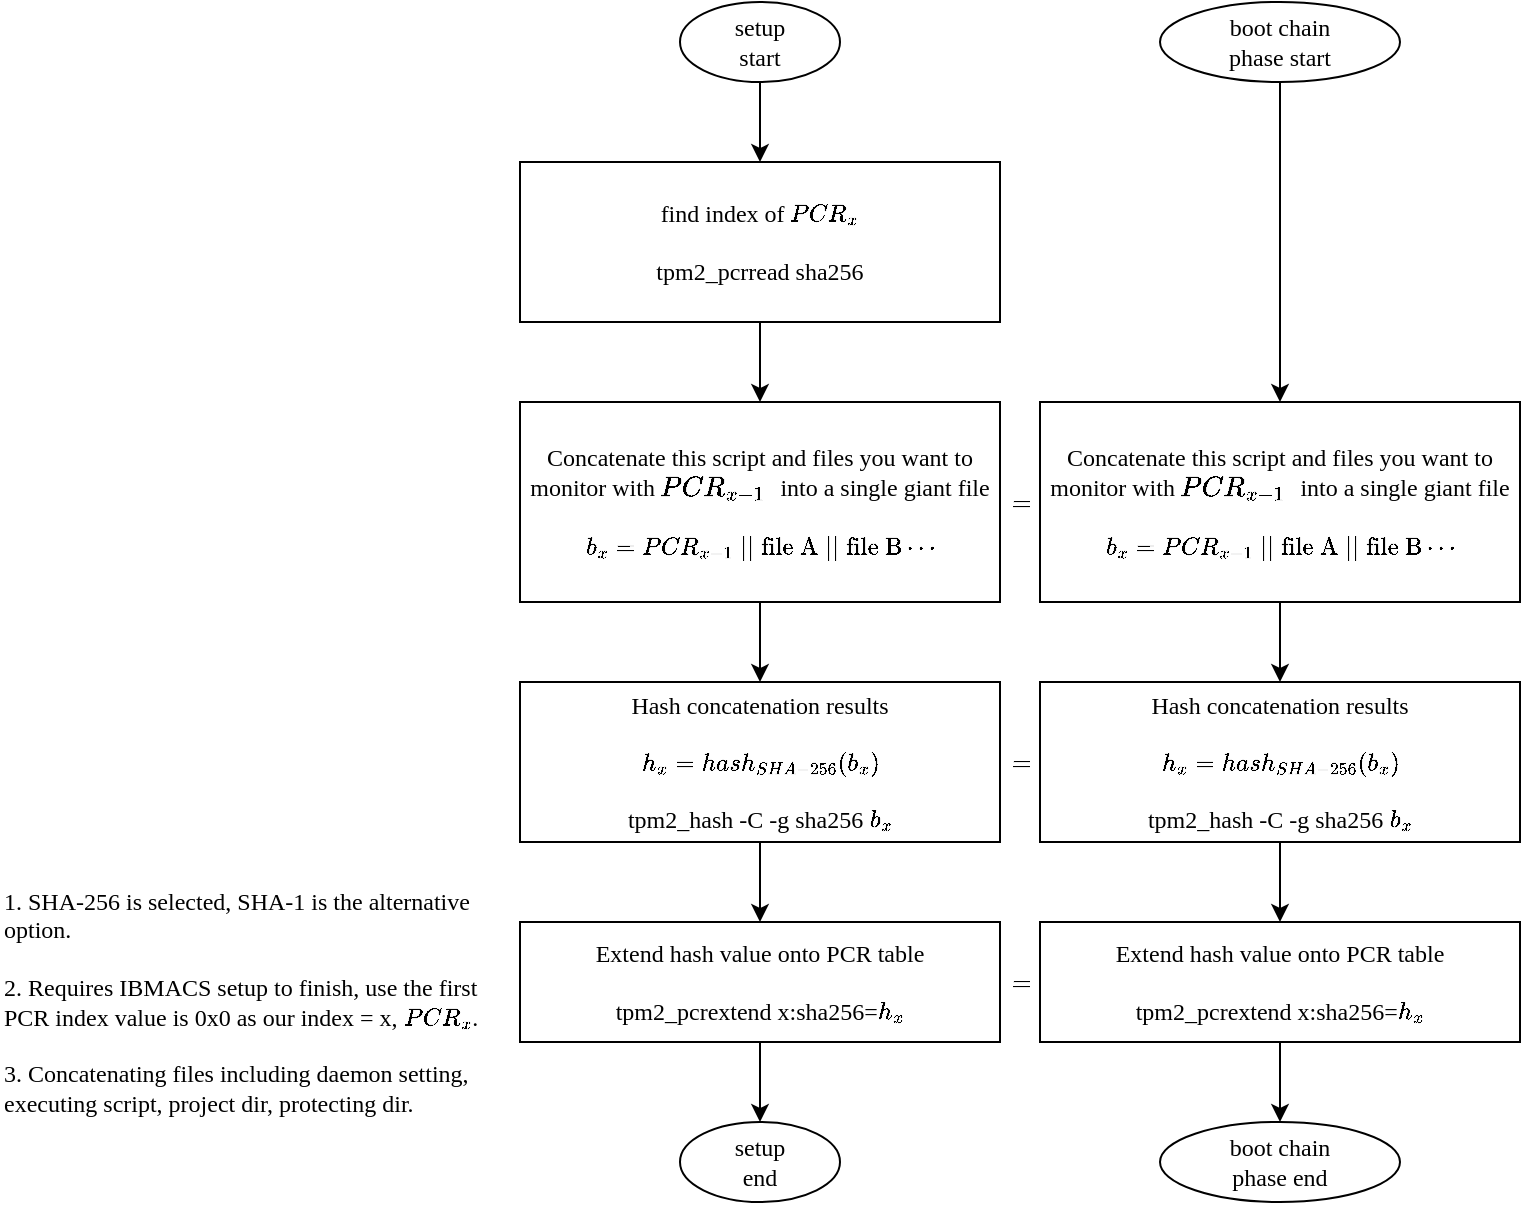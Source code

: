 <mxfile version="20.7.4" type="device" pages="6"><diagram id="CalrSfLxsdQQa0R-b9L2" name="MBC_v1"><mxGraphModel dx="1434" dy="934" grid="1" gridSize="10" guides="1" tooltips="1" connect="1" arrows="1" fold="1" page="1" pageScale="1" pageWidth="850" pageHeight="1100" math="1" shadow="0"><root><mxCell id="0"/><mxCell id="1" parent="0"/><mxCell id="iJWYGP13inwfXCKi4M8V-3" value="&lt;span style=&quot;&quot;&gt;1. SHA-256 is selected,&amp;nbsp;&lt;/span&gt;&lt;span style=&quot;&quot;&gt;SHA-1 is the alternative option.&lt;/span&gt;&lt;span style=&quot;&quot;&gt;&lt;br&gt;&lt;br&gt;2. Requires IBMACS setup to finish, use the first PCR index value is 0x0 as our index = x, \(PCR_x\).&lt;br&gt;&lt;br&gt;3. Concatenating files including daemon setting, executing script, project dir, protecting dir.&lt;br&gt;&lt;/span&gt;" style="whiteSpace=wrap;html=1;fontFamily=Lucida Console;fillColor=none;align=left;strokeColor=none;" parent="1" vertex="1"><mxGeometry x="40" y="440" width="240" height="200" as="geometry"/></mxCell><mxCell id="iJWYGP13inwfXCKi4M8V-37" style="edgeStyle=orthogonalEdgeStyle;rounded=0;orthogonalLoop=1;jettySize=auto;html=1;entryX=0.5;entryY=0;entryDx=0;entryDy=0;fontFamily=Lucida Console;fontSize=12;" parent="1" source="iJWYGP13inwfXCKi4M8V-34" target="iJWYGP13inwfXCKi4M8V-36" edge="1"><mxGeometry relative="1" as="geometry"/></mxCell><mxCell id="iJWYGP13inwfXCKi4M8V-34" value="setup&lt;br&gt;start" style="ellipse;whiteSpace=wrap;html=1;fillColor=none;fontFamily=Lucida Console;" parent="1" vertex="1"><mxGeometry x="380" y="40" width="80" height="40" as="geometry"/></mxCell><mxCell id="iJWYGP13inwfXCKi4M8V-40" style="edgeStyle=orthogonalEdgeStyle;rounded=0;orthogonalLoop=1;jettySize=auto;html=1;entryX=0.5;entryY=0;entryDx=0;entryDy=0;fontFamily=Lucida Console;fontSize=12;" parent="1" source="iJWYGP13inwfXCKi4M8V-35" target="iJWYGP13inwfXCKi4M8V-38" edge="1"><mxGeometry relative="1" as="geometry"/></mxCell><mxCell id="iJWYGP13inwfXCKi4M8V-35" value="boot chain&lt;br&gt;phase start" style="ellipse;whiteSpace=wrap;html=1;fillColor=none;fontFamily=Lucida Console;" parent="1" vertex="1"><mxGeometry x="620" y="40" width="120" height="40" as="geometry"/></mxCell><mxCell id="VsqcK8DOwxNEE6CnfjcI-2" style="edgeStyle=orthogonalEdgeStyle;rounded=0;orthogonalLoop=1;jettySize=auto;html=1;entryX=0.5;entryY=0;entryDx=0;entryDy=0;fontFamily=Lucida Console;fontSize=12;" parent="1" source="iJWYGP13inwfXCKi4M8V-36" target="VsqcK8DOwxNEE6CnfjcI-1" edge="1"><mxGeometry relative="1" as="geometry"/></mxCell><mxCell id="iJWYGP13inwfXCKi4M8V-36" value="find index of \(PCR_{x}\)&lt;br&gt;&lt;br&gt;tpm2_pcrread sha256" style="whiteSpace=wrap;html=1;fontFamily=Lucida Console;fillColor=none;fontSize=12;" parent="1" vertex="1"><mxGeometry x="300" y="120" width="240" height="80" as="geometry"/></mxCell><mxCell id="iJWYGP13inwfXCKi4M8V-42" style="edgeStyle=orthogonalEdgeStyle;rounded=0;orthogonalLoop=1;jettySize=auto;html=1;entryX=0.5;entryY=0;entryDx=0;entryDy=0;fontFamily=Lucida Console;fontSize=12;" parent="1" source="iJWYGP13inwfXCKi4M8V-38" target="iJWYGP13inwfXCKi4M8V-41" edge="1"><mxGeometry relative="1" as="geometry"/></mxCell><mxCell id="iJWYGP13inwfXCKi4M8V-38" value="Concatenate this script and files you want to monitor with &lt;font face=&quot;Courier New&quot;&gt;\(PCR_{x-1}\)&amp;nbsp;&lt;/font&gt;into a single giant file&lt;br&gt;&lt;br&gt;\(b_{x}=PCR_{x-1}\;||\;\text{file A}\;||\;\text{file B}\cdots\)" style="whiteSpace=wrap;html=1;fontFamily=Lucida Console;fontSize=12;fillColor=none;" parent="1" vertex="1"><mxGeometry x="560" y="240" width="240" height="100" as="geometry"/></mxCell><mxCell id="iJWYGP13inwfXCKi4M8V-44" style="edgeStyle=orthogonalEdgeStyle;rounded=0;orthogonalLoop=1;jettySize=auto;html=1;entryX=0.5;entryY=0;entryDx=0;entryDy=0;fontFamily=Lucida Console;fontSize=12;" parent="1" source="iJWYGP13inwfXCKi4M8V-41" target="iJWYGP13inwfXCKi4M8V-43" edge="1"><mxGeometry relative="1" as="geometry"/></mxCell><mxCell id="iJWYGP13inwfXCKi4M8V-41" value="Hash concatenation results&lt;br&gt;&lt;br&gt;\(h_x=hash_{SHA-256}(b_x)\)&lt;br&gt;&lt;br&gt;tpm2_hash -C -g sha256 \(b_x\)" style="whiteSpace=wrap;html=1;fontFamily=Lucida Console;fontSize=12;fillColor=none;" parent="1" vertex="1"><mxGeometry x="560" y="380" width="240" height="80" as="geometry"/></mxCell><mxCell id="iJWYGP13inwfXCKi4M8V-48" style="edgeStyle=orthogonalEdgeStyle;rounded=0;orthogonalLoop=1;jettySize=auto;html=1;entryX=0.5;entryY=0;entryDx=0;entryDy=0;fontFamily=Lucida Console;fontSize=12;" parent="1" source="iJWYGP13inwfXCKi4M8V-43" target="iJWYGP13inwfXCKi4M8V-46" edge="1"><mxGeometry relative="1" as="geometry"/></mxCell><mxCell id="iJWYGP13inwfXCKi4M8V-43" value="Extend hash value onto PCR table&lt;br&gt;&lt;br&gt;tpm2_pcrextend x:sha256=\(h_x\)" style="whiteSpace=wrap;html=1;fontFamily=Lucida Console;fontSize=12;fillColor=none;" parent="1" vertex="1"><mxGeometry x="560" y="500" width="240" height="60" as="geometry"/></mxCell><mxCell id="iJWYGP13inwfXCKi4M8V-45" value="setup&lt;br&gt;end" style="ellipse;whiteSpace=wrap;html=1;fillColor=none;fontFamily=Lucida Console;" parent="1" vertex="1"><mxGeometry x="380" y="600" width="80" height="40" as="geometry"/></mxCell><mxCell id="iJWYGP13inwfXCKi4M8V-46" value="boot chain&lt;br&gt;phase end" style="ellipse;whiteSpace=wrap;html=1;fillColor=none;fontFamily=Lucida Console;" parent="1" vertex="1"><mxGeometry x="620" y="600" width="120" height="40" as="geometry"/></mxCell><mxCell id="VsqcK8DOwxNEE6CnfjcI-6" style="edgeStyle=orthogonalEdgeStyle;rounded=0;orthogonalLoop=1;jettySize=auto;html=1;entryX=0.5;entryY=0;entryDx=0;entryDy=0;fontFamily=Lucida Console;fontSize=12;" parent="1" source="VsqcK8DOwxNEE6CnfjcI-1" target="VsqcK8DOwxNEE6CnfjcI-4" edge="1"><mxGeometry relative="1" as="geometry"/></mxCell><mxCell id="VsqcK8DOwxNEE6CnfjcI-1" value="Concatenate this script and files you want to monitor with &lt;font face=&quot;Courier New&quot;&gt;\(PCR_{x-1}\)&amp;nbsp;&lt;/font&gt;into a single giant file&lt;br&gt;&lt;br&gt;\(b_{x}=PCR_{x-1}\;||\;\text{file A}\;||\;\text{file B}\cdots\)" style="whiteSpace=wrap;html=1;fontFamily=Lucida Console;fontSize=12;fillColor=none;" parent="1" vertex="1"><mxGeometry x="300" y="240" width="240" height="100" as="geometry"/></mxCell><mxCell id="VsqcK8DOwxNEE6CnfjcI-3" style="edgeStyle=orthogonalEdgeStyle;rounded=0;orthogonalLoop=1;jettySize=auto;html=1;entryX=0.5;entryY=0;entryDx=0;entryDy=0;fontFamily=Lucida Console;fontSize=12;" parent="1" source="VsqcK8DOwxNEE6CnfjcI-4" target="VsqcK8DOwxNEE6CnfjcI-5" edge="1"><mxGeometry relative="1" as="geometry"/></mxCell><mxCell id="VsqcK8DOwxNEE6CnfjcI-4" value="Hash concatenation results&lt;br&gt;&lt;br&gt;\(h_x=hash_{SHA-256}(b_x)\)&lt;br&gt;&lt;br&gt;tpm2_hash -C -g sha256 \(b_x\)" style="whiteSpace=wrap;html=1;fontFamily=Lucida Console;fontSize=12;fillColor=none;" parent="1" vertex="1"><mxGeometry x="300" y="380" width="240" height="80" as="geometry"/></mxCell><mxCell id="VsqcK8DOwxNEE6CnfjcI-7" style="edgeStyle=orthogonalEdgeStyle;rounded=0;orthogonalLoop=1;jettySize=auto;html=1;entryX=0.5;entryY=0;entryDx=0;entryDy=0;fontFamily=Lucida Console;fontSize=12;" parent="1" source="VsqcK8DOwxNEE6CnfjcI-5" target="iJWYGP13inwfXCKi4M8V-45" edge="1"><mxGeometry relative="1" as="geometry"/></mxCell><mxCell id="VsqcK8DOwxNEE6CnfjcI-5" value="Extend hash value onto PCR table&lt;br&gt;&lt;br&gt;tpm2_pcrextend x:sha256=\(h_x\)" style="whiteSpace=wrap;html=1;fontFamily=Lucida Console;fontSize=12;fillColor=none;" parent="1" vertex="1"><mxGeometry x="300" y="500" width="240" height="60" as="geometry"/></mxCell><mxCell id="VsqcK8DOwxNEE6CnfjcI-8" value="\(=\)" style="text;html=1;align=center;verticalAlign=middle;resizable=0;points=[];autosize=1;strokeColor=none;fillColor=none;fontSize=12;fontFamily=Lucida Console;" parent="1" vertex="1"><mxGeometry x="520" y="275" width="60" height="30" as="geometry"/></mxCell><mxCell id="VsqcK8DOwxNEE6CnfjcI-9" value="\(=\)" style="text;html=1;align=center;verticalAlign=middle;resizable=0;points=[];autosize=1;strokeColor=none;fillColor=none;fontSize=12;fontFamily=Lucida Console;" parent="1" vertex="1"><mxGeometry x="520" y="405" width="60" height="30" as="geometry"/></mxCell><mxCell id="VsqcK8DOwxNEE6CnfjcI-10" value="\(=\)" style="text;html=1;align=center;verticalAlign=middle;resizable=0;points=[];autosize=1;strokeColor=none;fillColor=none;fontSize=12;fontFamily=Lucida Console;" parent="1" vertex="1"><mxGeometry x="520" y="515" width="60" height="30" as="geometry"/></mxCell></root></mxGraphModel></diagram><diagram id="2ZO7WmALsa5oq1OxeZqk" name="MBC_v2"><mxGraphModel dx="1182" dy="723" grid="1" gridSize="10" guides="1" tooltips="1" connect="1" arrows="1" fold="1" page="1" pageScale="1" pageWidth="850" pageHeight="1100" math="1" shadow="0"><root><mxCell id="0"/><mxCell id="1" parent="0"/><mxCell id="_w2mqZ5GvuzVcN7Ahsz4-5" style="edgeStyle=orthogonalEdgeStyle;rounded=0;orthogonalLoop=1;jettySize=auto;html=1;entryX=0.5;entryY=0;entryDx=0;entryDy=0;fontFamily=Lucida Console;" parent="1" source="_w2mqZ5GvuzVcN7Ahsz4-1" target="_w2mqZ5GvuzVcN7Ahsz4-4" edge="1"><mxGeometry relative="1" as="geometry"/></mxCell><mxCell id="_w2mqZ5GvuzVcN7Ahsz4-1" value="setup&lt;br&gt;start" style="ellipse;whiteSpace=wrap;html=1;fillColor=none;fontFamily=Lucida Console;" parent="1" vertex="1"><mxGeometry x="380" y="40" width="80" height="40" as="geometry"/></mxCell><mxCell id="_w2mqZ5GvuzVcN7Ahsz4-7" style="edgeStyle=orthogonalEdgeStyle;rounded=0;orthogonalLoop=1;jettySize=auto;html=1;entryX=0.5;entryY=0;entryDx=0;entryDy=0;fontFamily=Lucida Console;fontSize=12;" parent="1" source="_w2mqZ5GvuzVcN7Ahsz4-4" target="_w2mqZ5GvuzVcN7Ahsz4-6" edge="1"><mxGeometry relative="1" as="geometry"/></mxCell><mxCell id="_w2mqZ5GvuzVcN7Ahsz4-4" value="find index of \(PCR_{x}\)&lt;br&gt;&lt;br&gt;tpm2_pcrread sha256" style="whiteSpace=wrap;html=1;fontFamily=Lucida Console;fillColor=none;fontSize=12;" parent="1" vertex="1"><mxGeometry x="300" y="120" width="240" height="80" as="geometry"/></mxCell><mxCell id="_w2mqZ5GvuzVcN7Ahsz4-15" style="edgeStyle=orthogonalEdgeStyle;rounded=0;orthogonalLoop=1;jettySize=auto;html=1;entryX=0.5;entryY=0;entryDx=0;entryDy=0;fontFamily=Lucida Console;fontSize=12;" parent="1" source="_w2mqZ5GvuzVcN7Ahsz4-6" target="_w2mqZ5GvuzVcN7Ahsz4-8" edge="1"><mxGeometry relative="1" as="geometry"/></mxCell><mxCell id="_w2mqZ5GvuzVcN7Ahsz4-6" value="read value of \(PCR_{x-1}\)&lt;br&gt;&lt;br&gt;tpm2_pcrread sha256:\(x-1\)" style="whiteSpace=wrap;html=1;fontFamily=Lucida Console;fillColor=none;fontSize=12;" parent="1" vertex="1"><mxGeometry x="300" y="240" width="240" height="80" as="geometry"/></mxCell><mxCell id="_w2mqZ5GvuzVcN7Ahsz4-11" style="edgeStyle=orthogonalEdgeStyle;rounded=0;orthogonalLoop=1;jettySize=auto;html=1;entryX=0.5;entryY=0;entryDx=0;entryDy=0;fontFamily=Lucida Console;fontSize=12;" parent="1" source="_w2mqZ5GvuzVcN7Ahsz4-8" target="_w2mqZ5GvuzVcN7Ahsz4-10" edge="1"><mxGeometry relative="1" as="geometry"/></mxCell><mxCell id="_w2mqZ5GvuzVcN7Ahsz4-8" value="Concatenate this script and files you want to monitor with &lt;font face=&quot;Courier New&quot;&gt;\(PCR_{x-1}\)&amp;nbsp;&lt;/font&gt;into a single giant file&lt;br&gt;&lt;br&gt;\(b_{x}=PCR_{x-1}\;||\;\text{file A}\;||\;\text{file B}\cdots\)" style="whiteSpace=wrap;html=1;fontFamily=Lucida Console;fontSize=12;fillColor=none;" parent="1" vertex="1"><mxGeometry x="300" y="360" width="240" height="100" as="geometry"/></mxCell><mxCell id="_w2mqZ5GvuzVcN7Ahsz4-13" style="edgeStyle=orthogonalEdgeStyle;rounded=0;orthogonalLoop=1;jettySize=auto;html=1;entryX=0.5;entryY=0;entryDx=0;entryDy=0;fontFamily=Lucida Console;fontSize=12;" parent="1" source="_w2mqZ5GvuzVcN7Ahsz4-10" target="_w2mqZ5GvuzVcN7Ahsz4-12" edge="1"><mxGeometry relative="1" as="geometry"/></mxCell><mxCell id="_w2mqZ5GvuzVcN7Ahsz4-10" value="Hash concatenation results&lt;br&gt;&lt;br&gt;\(h_x=hash_{SHA-256}(b_x)\)&lt;br&gt;&lt;br&gt;tpm2_hash -C -g sha256 \(b_x\)" style="whiteSpace=wrap;html=1;fontFamily=Lucida Console;fontSize=12;fillColor=none;" parent="1" vertex="1"><mxGeometry x="300" y="500" width="240" height="100" as="geometry"/></mxCell><mxCell id="_w2mqZ5GvuzVcN7Ahsz4-17" style="edgeStyle=orthogonalEdgeStyle;rounded=0;orthogonalLoop=1;jettySize=auto;html=1;entryX=0.5;entryY=0;entryDx=0;entryDy=0;fontFamily=Lucida Console;fontSize=12;" parent="1" source="_w2mqZ5GvuzVcN7Ahsz4-12" target="_w2mqZ5GvuzVcN7Ahsz4-16" edge="1"><mxGeometry relative="1" as="geometry"/></mxCell><mxCell id="_w2mqZ5GvuzVcN7Ahsz4-12" value="Extend hash value onto PCR table&lt;br&gt;&lt;br&gt;tpm2_pcrextend x:sha256=\(h_x\)" style="whiteSpace=wrap;html=1;fontFamily=Lucida Console;fontSize=12;fillColor=none;" parent="1" vertex="1"><mxGeometry x="300" y="640" width="240" height="60" as="geometry"/></mxCell><mxCell id="_w2mqZ5GvuzVcN7Ahsz4-16" value="setup&lt;br&gt;end" style="ellipse;whiteSpace=wrap;html=1;fillColor=none;fontFamily=Lucida Console;" parent="1" vertex="1"><mxGeometry x="380" y="740" width="80" height="40" as="geometry"/></mxCell><mxCell id="zRvLlQ1k79pw0bjODmWo-1" style="edgeStyle=orthogonalEdgeStyle;rounded=0;orthogonalLoop=1;jettySize=auto;html=1;entryX=0.5;entryY=0;entryDx=0;entryDy=0;fontFamily=Lucida Console;fontSize=12;" parent="1" source="_w2mqZ5GvuzVcN7Ahsz4-19" target="_w2mqZ5GvuzVcN7Ahsz4-21" edge="1"><mxGeometry relative="1" as="geometry"/></mxCell><mxCell id="_w2mqZ5GvuzVcN7Ahsz4-19" value="boot chain&lt;br&gt;phase start" style="ellipse;whiteSpace=wrap;html=1;fillColor=none;fontFamily=Lucida Console;" parent="1" vertex="1"><mxGeometry x="620" y="40" width="120" height="40" as="geometry"/></mxCell><mxCell id="zRvLlQ1k79pw0bjODmWo-3" style="edgeStyle=orthogonalEdgeStyle;rounded=0;orthogonalLoop=1;jettySize=auto;html=1;entryX=0.5;entryY=0;entryDx=0;entryDy=0;fontFamily=Lucida Console;fontSize=12;" parent="1" source="_w2mqZ5GvuzVcN7Ahsz4-20" target="_w2mqZ5GvuzVcN7Ahsz4-23" edge="1"><mxGeometry relative="1" as="geometry"/></mxCell><mxCell id="_w2mqZ5GvuzVcN7Ahsz4-20" value="read value of \(PCR_{x-1}\)&lt;br&gt;&lt;br&gt;tpm2_pcrread sha256:\(x-1\)" style="whiteSpace=wrap;html=1;fontFamily=Lucida Console;fillColor=none;fontSize=12;" parent="1" vertex="1"><mxGeometry x="560" y="240" width="240" height="80" as="geometry"/></mxCell><mxCell id="zRvLlQ1k79pw0bjODmWo-2" style="edgeStyle=orthogonalEdgeStyle;rounded=0;orthogonalLoop=1;jettySize=auto;html=1;fontFamily=Lucida Console;fontSize=12;entryX=0.5;entryY=0;entryDx=0;entryDy=0;" parent="1" source="_w2mqZ5GvuzVcN7Ahsz4-21" target="_w2mqZ5GvuzVcN7Ahsz4-20" edge="1"><mxGeometry relative="1" as="geometry"><mxPoint x="680" y="240" as="targetPoint"/></mxGeometry></mxCell><mxCell id="_w2mqZ5GvuzVcN7Ahsz4-21" value="read value of \(PCR_{x}\)&lt;br&gt;&lt;br&gt;tpm2_pcrread sha256:\(x\)" style="whiteSpace=wrap;html=1;fontFamily=Lucida Console;fillColor=none;fontSize=12;" parent="1" vertex="1"><mxGeometry x="560" y="120" width="240" height="80" as="geometry"/></mxCell><mxCell id="_w2mqZ5GvuzVcN7Ahsz4-26" style="edgeStyle=orthogonalEdgeStyle;rounded=0;orthogonalLoop=1;jettySize=auto;html=1;entryX=0.5;entryY=0;entryDx=0;entryDy=0;fontFamily=Lucida Console;fontSize=12;" parent="1" source="_w2mqZ5GvuzVcN7Ahsz4-23" target="_w2mqZ5GvuzVcN7Ahsz4-25" edge="1"><mxGeometry relative="1" as="geometry"/></mxCell><mxCell id="_w2mqZ5GvuzVcN7Ahsz4-23" value="Concatenate this script and files you want to monitor with &lt;font face=&quot;Courier New&quot;&gt;\(PCR_{x-1}\)&amp;nbsp;&lt;/font&gt;into a single giant file&lt;br&gt;&lt;br&gt;\(b_{x}=PCR_{x-1}\;||\;\text{file A}\;||\;\text{file B}\cdots\)" style="whiteSpace=wrap;html=1;fontFamily=Lucida Console;fontSize=12;fillColor=none;" parent="1" vertex="1"><mxGeometry x="560" y="360" width="240" height="100" as="geometry"/></mxCell><mxCell id="_w2mqZ5GvuzVcN7Ahsz4-28" style="edgeStyle=orthogonalEdgeStyle;rounded=0;orthogonalLoop=1;jettySize=auto;html=1;entryX=0.5;entryY=0;entryDx=0;entryDy=0;fontFamily=Lucida Console;fontSize=12;" parent="1" source="_w2mqZ5GvuzVcN7Ahsz4-25" target="_w2mqZ5GvuzVcN7Ahsz4-27" edge="1"><mxGeometry relative="1" as="geometry"/></mxCell><mxCell id="_w2mqZ5GvuzVcN7Ahsz4-25" value="Hash concatenation results&lt;br&gt;&lt;br&gt;\(h_x=hash_{SHA-256}(b_x)\)&lt;br&gt;&lt;br&gt;tpm2_hash -C -g sha256 \(b_x\)" style="whiteSpace=wrap;html=1;fontFamily=Lucida Console;fontSize=12;fillColor=none;" parent="1" vertex="1"><mxGeometry x="560" y="500" width="240" height="100" as="geometry"/></mxCell><mxCell id="_w2mqZ5GvuzVcN7Ahsz4-30" style="edgeStyle=orthogonalEdgeStyle;rounded=0;orthogonalLoop=1;jettySize=auto;html=1;entryX=1;entryY=0.5;entryDx=0;entryDy=0;fontFamily=Lucida Console;fontSize=12;exitX=1;exitY=0.5;exitDx=0;exitDy=0;" parent="1" source="_w2mqZ5GvuzVcN7Ahsz4-27" target="_w2mqZ5GvuzVcN7Ahsz4-29" edge="1"><mxGeometry relative="1" as="geometry"><Array as="points"><mxPoint x="820" y="670"/><mxPoint x="820" y="860"/></Array></mxGeometry></mxCell><mxCell id="_w2mqZ5GvuzVcN7Ahsz4-31" value="Y" style="edgeLabel;html=1;align=center;verticalAlign=middle;resizable=0;points=[];fontSize=12;fontFamily=Lucida Console;labelBackgroundColor=none;" parent="_w2mqZ5GvuzVcN7Ahsz4-30" vertex="1" connectable="0"><mxGeometry x="0.279" relative="1" as="geometry"><mxPoint x="-60" y="-158" as="offset"/></mxGeometry></mxCell><mxCell id="_w2mqZ5GvuzVcN7Ahsz4-33" style="edgeStyle=orthogonalEdgeStyle;rounded=0;orthogonalLoop=1;jettySize=auto;html=1;entryX=0.5;entryY=0;entryDx=0;entryDy=0;fontFamily=Lucida Console;fontSize=12;" parent="1" source="_w2mqZ5GvuzVcN7Ahsz4-27" target="_w2mqZ5GvuzVcN7Ahsz4-32" edge="1"><mxGeometry relative="1" as="geometry"/></mxCell><mxCell id="_w2mqZ5GvuzVcN7Ahsz4-34" value="N" style="edgeLabel;html=1;align=center;verticalAlign=middle;resizable=0;points=[];fontSize=12;fontFamily=Lucida Console;labelBackgroundColor=none;" parent="_w2mqZ5GvuzVcN7Ahsz4-33" vertex="1" connectable="0"><mxGeometry x="-0.786" y="1" relative="1" as="geometry"><mxPoint x="-11" y="6" as="offset"/></mxGeometry></mxCell><mxCell id="_w2mqZ5GvuzVcN7Ahsz4-27" value="if \(h_x\) == \(PCR_x\)" style="rhombus;whiteSpace=wrap;html=1;fontFamily=Lucida Console;fontSize=12;fillColor=none;" parent="1" vertex="1"><mxGeometry x="610" y="640" width="140" height="60" as="geometry"/></mxCell><mxCell id="_w2mqZ5GvuzVcN7Ahsz4-29" value="boot chain&lt;br&gt;phase end" style="ellipse;whiteSpace=wrap;html=1;fillColor=none;fontFamily=Lucida Console;" parent="1" vertex="1"><mxGeometry x="620" y="840" width="120" height="40" as="geometry"/></mxCell><mxCell id="_w2mqZ5GvuzVcN7Ahsz4-35" style="edgeStyle=orthogonalEdgeStyle;rounded=0;orthogonalLoop=1;jettySize=auto;html=1;entryX=0.5;entryY=0;entryDx=0;entryDy=0;fontFamily=Lucida Console;fontSize=12;" parent="1" source="_w2mqZ5GvuzVcN7Ahsz4-32" target="_w2mqZ5GvuzVcN7Ahsz4-29" edge="1"><mxGeometry relative="1" as="geometry"/></mxCell><mxCell id="_w2mqZ5GvuzVcN7Ahsz4-32" value="Extend hash value onto PCR table&lt;br&gt;&lt;br&gt;tpm2_pcrextend x:sha256=\(h_x\)" style="whiteSpace=wrap;html=1;fontFamily=Lucida Console;fontSize=12;fillColor=none;" parent="1" vertex="1"><mxGeometry x="560" y="740" width="240" height="60" as="geometry"/></mxCell><mxCell id="ECyUsXy5dNB-V-Zqdxul-1" value="\(=\)" style="text;html=1;align=center;verticalAlign=middle;resizable=0;points=[];autosize=1;strokeColor=none;fillColor=none;fontSize=12;fontFamily=Lucida Console;" parent="1" vertex="1"><mxGeometry x="520" y="265" width="60" height="30" as="geometry"/></mxCell><mxCell id="ECyUsXy5dNB-V-Zqdxul-2" value="\(=\)" style="text;html=1;align=center;verticalAlign=middle;resizable=0;points=[];autosize=1;strokeColor=none;fillColor=none;fontSize=12;fontFamily=Lucida Console;" parent="1" vertex="1"><mxGeometry x="520" y="395" width="60" height="30" as="geometry"/></mxCell><mxCell id="ECyUsXy5dNB-V-Zqdxul-3" value="\(=\)" style="text;html=1;align=center;verticalAlign=middle;resizable=0;points=[];autosize=1;strokeColor=none;fillColor=none;fontSize=12;fontFamily=Lucida Console;" parent="1" vertex="1"><mxGeometry x="520" y="535" width="60" height="30" as="geometry"/></mxCell><mxCell id="ECyUsXy5dNB-V-Zqdxul-4" value="\(=\)" style="text;html=1;align=center;verticalAlign=middle;resizable=0;points=[];autosize=1;strokeColor=none;fillColor=none;fontSize=12;fontFamily=Lucida Console;rotation=60;" parent="1" vertex="1"><mxGeometry x="530" y="700" width="60" height="30" as="geometry"/></mxCell><mxCell id="siayISMUI13K8xZqB5rW-1" value="&lt;span style=&quot;&quot;&gt;1. SHA-256 is selected,&amp;nbsp;&lt;/span&gt;&lt;span style=&quot;&quot;&gt;SHA-1 is the alternative option.&lt;/span&gt;&lt;span style=&quot;&quot;&gt;&lt;br&gt;&lt;br&gt;2. Requires IBMACS setup to finish, use the first PCR index value is 0x0 as our index = x, \(PCR_x\).&lt;br&gt;&lt;br&gt;3. Concatenating files including daemon setting, executing script, project dir, protecting dir.&lt;br&gt;&lt;/span&gt;" style="whiteSpace=wrap;html=1;fontFamily=Lucida Console;fillColor=none;align=left;strokeColor=none;" parent="1" vertex="1"><mxGeometry x="40" y="680" width="240" height="200" as="geometry"/></mxCell></root></mxGraphModel></diagram><diagram name="MBC_v3" id="L-hVdYc2621cuUWMGklp"><mxGraphModel dx="1418" dy="868" grid="1" gridSize="10" guides="1" tooltips="1" connect="1" arrows="1" fold="1" page="1" pageScale="1" pageWidth="850" pageHeight="1100" math="1" shadow="0"><root><mxCell id="IViOzg7lTgm7KlsQTZpW-0"/><mxCell id="IViOzg7lTgm7KlsQTZpW-1" parent="IViOzg7lTgm7KlsQTZpW-0"/><mxCell id="IViOzg7lTgm7KlsQTZpW-2" style="edgeStyle=orthogonalEdgeStyle;rounded=0;orthogonalLoop=1;jettySize=auto;html=1;entryX=0.5;entryY=0;entryDx=0;entryDy=0;fontFamily=Lucida Console;" parent="IViOzg7lTgm7KlsQTZpW-1" source="IViOzg7lTgm7KlsQTZpW-3" target="IViOzg7lTgm7KlsQTZpW-5" edge="1"><mxGeometry relative="1" as="geometry"/></mxCell><mxCell id="IViOzg7lTgm7KlsQTZpW-3" value="setup&lt;br&gt;start" style="ellipse;whiteSpace=wrap;html=1;fillColor=none;fontFamily=Lucida Console;" parent="IViOzg7lTgm7KlsQTZpW-1" vertex="1"><mxGeometry x="380" y="40" width="80" height="40" as="geometry"/></mxCell><mxCell id="IViOzg7lTgm7KlsQTZpW-4" style="edgeStyle=orthogonalEdgeStyle;rounded=0;orthogonalLoop=1;jettySize=auto;html=1;entryX=0.5;entryY=0;entryDx=0;entryDy=0;fontFamily=Lucida Console;fontSize=12;" parent="IViOzg7lTgm7KlsQTZpW-1" source="IViOzg7lTgm7KlsQTZpW-5" target="IViOzg7lTgm7KlsQTZpW-7" edge="1"><mxGeometry relative="1" as="geometry"/></mxCell><mxCell id="IViOzg7lTgm7KlsQTZpW-5" value="find index of \(PCR_{x}\)&lt;br&gt;&lt;br&gt;tpm2_pcrread sha256" style="whiteSpace=wrap;html=1;fontFamily=Lucida Console;fillColor=none;fontSize=12;" parent="IViOzg7lTgm7KlsQTZpW-1" vertex="1"><mxGeometry x="300" y="120" width="240" height="80" as="geometry"/></mxCell><mxCell id="IViOzg7lTgm7KlsQTZpW-6" style="edgeStyle=orthogonalEdgeStyle;rounded=0;orthogonalLoop=1;jettySize=auto;html=1;entryX=0.5;entryY=0;entryDx=0;entryDy=0;fontFamily=Lucida Console;fontSize=12;" parent="IViOzg7lTgm7KlsQTZpW-1" source="IViOzg7lTgm7KlsQTZpW-7" target="3TOcEqTgb_N2e08jGDzi-0" edge="1"><mxGeometry relative="1" as="geometry"><mxPoint x="420" y="510" as="targetPoint"/></mxGeometry></mxCell><mxCell id="IViOzg7lTgm7KlsQTZpW-7" value="read value of \(PCR_{x-1}\)&lt;br&gt;&lt;br&gt;tpm2_pcrread sha256:\(x-1\)" style="whiteSpace=wrap;html=1;fontFamily=Lucida Console;fillColor=none;fontSize=12;" parent="IViOzg7lTgm7KlsQTZpW-1" vertex="1"><mxGeometry x="300" y="240" width="240" height="80" as="geometry"/></mxCell><mxCell id="IViOzg7lTgm7KlsQTZpW-12" style="edgeStyle=orthogonalEdgeStyle;rounded=0;orthogonalLoop=1;jettySize=auto;html=1;entryX=0.5;entryY=0;entryDx=0;entryDy=0;fontFamily=Lucida Console;fontSize=12;exitX=0.5;exitY=1;exitDx=0;exitDy=0;" parent="IViOzg7lTgm7KlsQTZpW-1" source="3TOcEqTgb_N2e08jGDzi-3" target="IViOzg7lTgm7KlsQTZpW-14" edge="1"><mxGeometry relative="1" as="geometry"><mxPoint x="420" y="920.0" as="sourcePoint"/></mxGeometry></mxCell><mxCell id="IViOzg7lTgm7KlsQTZpW-14" value="setup&lt;br&gt;end" style="ellipse;whiteSpace=wrap;html=1;fillColor=none;fontFamily=Lucida Console;" parent="IViOzg7lTgm7KlsQTZpW-1" vertex="1"><mxGeometry x="380" y="900" width="80" height="40" as="geometry"/></mxCell><mxCell id="IViOzg7lTgm7KlsQTZpW-15" style="edgeStyle=orthogonalEdgeStyle;rounded=0;orthogonalLoop=1;jettySize=auto;html=1;entryX=0.5;entryY=0;entryDx=0;entryDy=0;fontFamily=Lucida Console;fontSize=12;" parent="IViOzg7lTgm7KlsQTZpW-1" source="IViOzg7lTgm7KlsQTZpW-16" target="IViOzg7lTgm7KlsQTZpW-20" edge="1"><mxGeometry relative="1" as="geometry"/></mxCell><mxCell id="IViOzg7lTgm7KlsQTZpW-16" value="boot chain&lt;br&gt;phase start" style="ellipse;whiteSpace=wrap;html=1;fillColor=none;fontFamily=Lucida Console;" parent="IViOzg7lTgm7KlsQTZpW-1" vertex="1"><mxGeometry x="620" y="40" width="120" height="40" as="geometry"/></mxCell><mxCell id="IViOzg7lTgm7KlsQTZpW-18" value="read value of \(PCR_{x-1}\)&lt;br&gt;&lt;br&gt;tpm2_pcrread sha256:\(x-1\)" style="whiteSpace=wrap;html=1;fontFamily=Lucida Console;fillColor=none;fontSize=12;" parent="IViOzg7lTgm7KlsQTZpW-1" vertex="1"><mxGeometry x="560" y="240" width="240" height="80" as="geometry"/></mxCell><mxCell id="IViOzg7lTgm7KlsQTZpW-19" style="edgeStyle=orthogonalEdgeStyle;rounded=0;orthogonalLoop=1;jettySize=auto;html=1;fontFamily=Lucida Console;fontSize=12;entryX=0.5;entryY=0;entryDx=0;entryDy=0;" parent="IViOzg7lTgm7KlsQTZpW-1" source="IViOzg7lTgm7KlsQTZpW-20" target="IViOzg7lTgm7KlsQTZpW-18" edge="1"><mxGeometry relative="1" as="geometry"><mxPoint x="680" y="240" as="targetPoint"/></mxGeometry></mxCell><mxCell id="IViOzg7lTgm7KlsQTZpW-20" value="read value of \(PCR_{x}\)&lt;br&gt;&lt;br&gt;tpm2_pcrread sha256:\(x\)" style="whiteSpace=wrap;html=1;fontFamily=Lucida Console;fillColor=none;fontSize=12;" parent="IViOzg7lTgm7KlsQTZpW-1" vertex="1"><mxGeometry x="560" y="120" width="240" height="80" as="geometry"/></mxCell><mxCell id="IViOzg7lTgm7KlsQTZpW-25" style="edgeStyle=orthogonalEdgeStyle;rounded=0;orthogonalLoop=1;jettySize=auto;html=1;entryX=1;entryY=0.5;entryDx=0;entryDy=0;fontFamily=Lucida Console;fontSize=12;exitX=1;exitY=0.5;exitDx=0;exitDy=0;" parent="IViOzg7lTgm7KlsQTZpW-1" source="IViOzg7lTgm7KlsQTZpW-29" target="IViOzg7lTgm7KlsQTZpW-30" edge="1"><mxGeometry relative="1" as="geometry"><Array as="points"><mxPoint x="820" y="830"/><mxPoint x="820" y="1020"/></Array></mxGeometry></mxCell><mxCell id="IViOzg7lTgm7KlsQTZpW-26" value="Y" style="edgeLabel;html=1;align=center;verticalAlign=middle;resizable=0;points=[];fontSize=12;fontFamily=Lucida Console;labelBackgroundColor=none;" parent="IViOzg7lTgm7KlsQTZpW-25" vertex="1" connectable="0"><mxGeometry x="0.279" relative="1" as="geometry"><mxPoint x="-60" y="-158" as="offset"/></mxGeometry></mxCell><mxCell id="IViOzg7lTgm7KlsQTZpW-27" style="edgeStyle=orthogonalEdgeStyle;rounded=0;orthogonalLoop=1;jettySize=auto;html=1;entryX=0.5;entryY=0;entryDx=0;entryDy=0;fontFamily=Lucida Console;fontSize=12;" parent="IViOzg7lTgm7KlsQTZpW-1" source="IViOzg7lTgm7KlsQTZpW-29" target="IViOzg7lTgm7KlsQTZpW-32" edge="1"><mxGeometry relative="1" as="geometry"/></mxCell><mxCell id="IViOzg7lTgm7KlsQTZpW-28" value="N" style="edgeLabel;html=1;align=center;verticalAlign=middle;resizable=0;points=[];fontSize=12;fontFamily=Lucida Console;labelBackgroundColor=none;" parent="IViOzg7lTgm7KlsQTZpW-27" vertex="1" connectable="0"><mxGeometry x="-0.786" y="1" relative="1" as="geometry"><mxPoint x="-11" y="6" as="offset"/></mxGeometry></mxCell><mxCell id="IViOzg7lTgm7KlsQTZpW-29" value="if \(h_x\) == \(PCR_x\)" style="rhombus;whiteSpace=wrap;html=1;fontFamily=Lucida Console;fontSize=12;fillColor=none;" parent="IViOzg7lTgm7KlsQTZpW-1" vertex="1"><mxGeometry x="610" y="800" width="140" height="60" as="geometry"/></mxCell><mxCell id="IViOzg7lTgm7KlsQTZpW-30" value="boot chain&lt;br&gt;phase end" style="ellipse;whiteSpace=wrap;html=1;fillColor=none;fontFamily=Lucida Console;" parent="IViOzg7lTgm7KlsQTZpW-1" vertex="1"><mxGeometry x="620" y="1000" width="120" height="40" as="geometry"/></mxCell><mxCell id="IViOzg7lTgm7KlsQTZpW-31" style="edgeStyle=orthogonalEdgeStyle;rounded=0;orthogonalLoop=1;jettySize=auto;html=1;entryX=0.5;entryY=0;entryDx=0;entryDy=0;fontFamily=Lucida Console;fontSize=12;" parent="IViOzg7lTgm7KlsQTZpW-1" source="IViOzg7lTgm7KlsQTZpW-32" target="IViOzg7lTgm7KlsQTZpW-30" edge="1"><mxGeometry relative="1" as="geometry"/></mxCell><mxCell id="IViOzg7lTgm7KlsQTZpW-32" value="Extend hash value onto PCR table&lt;br&gt;&lt;br&gt;tpm2_pcrextend x:sha256=\(h_n\)" style="whiteSpace=wrap;html=1;fontFamily=Lucida Console;fontSize=12;fillColor=none;" parent="IViOzg7lTgm7KlsQTZpW-1" vertex="1"><mxGeometry x="560" y="900" width="240" height="60" as="geometry"/></mxCell><mxCell id="IViOzg7lTgm7KlsQTZpW-33" value="\(=\)" style="text;html=1;align=center;verticalAlign=middle;resizable=0;points=[];autosize=1;strokeColor=none;fillColor=none;fontSize=12;fontFamily=Lucida Console;" parent="IViOzg7lTgm7KlsQTZpW-1" vertex="1"><mxGeometry x="520" y="265" width="60" height="30" as="geometry"/></mxCell><mxCell id="IViOzg7lTgm7KlsQTZpW-34" value="\(=\)" style="text;html=1;align=center;verticalAlign=middle;resizable=0;points=[];autosize=1;strokeColor=none;fillColor=none;fontSize=12;fontFamily=Lucida Console;" parent="IViOzg7lTgm7KlsQTZpW-1" vertex="1"><mxGeometry x="520" y="435" width="60" height="30" as="geometry"/></mxCell><mxCell id="IViOzg7lTgm7KlsQTZpW-35" value="\(=\)" style="text;html=1;align=center;verticalAlign=middle;resizable=0;points=[];autosize=1;strokeColor=none;fillColor=none;fontSize=12;fontFamily=Lucida Console;" parent="IViOzg7lTgm7KlsQTZpW-1" vertex="1"><mxGeometry x="520" y="655" width="60" height="30" as="geometry"/></mxCell><mxCell id="IViOzg7lTgm7KlsQTZpW-36" value="\(=\)" style="text;html=1;align=center;verticalAlign=middle;resizable=0;points=[];autosize=1;strokeColor=none;fillColor=none;fontSize=12;fontFamily=Lucida Console;rotation=60;" parent="IViOzg7lTgm7KlsQTZpW-1" vertex="1"><mxGeometry x="530" y="860" width="60" height="30" as="geometry"/></mxCell><mxCell id="IViOzg7lTgm7KlsQTZpW-37" value="&lt;span style=&quot;&quot;&gt;1. SHA-256 is selected,&amp;nbsp;&lt;/span&gt;&lt;span style=&quot;&quot;&gt;SHA-1 is the alternative option.&lt;/span&gt;&lt;span style=&quot;&quot;&gt;&lt;br&gt;&lt;br&gt;2. Requires IBMACS setup to finish, use the first PCR index value is 0x0 as our index = x, \(PCR_x\).&lt;br&gt;&lt;br&gt;3. Concatenating files including daemon setting, executing script, project dir, protecting dir.&lt;br&gt;&lt;/span&gt;" style="whiteSpace=wrap;html=1;fontFamily=Lucida Console;fillColor=none;align=left;strokeColor=none;" parent="IViOzg7lTgm7KlsQTZpW-1" vertex="1"><mxGeometry x="40" y="830" width="240" height="200" as="geometry"/></mxCell><mxCell id="3TOcEqTgb_N2e08jGDzi-8" style="edgeStyle=orthogonalEdgeStyle;rounded=0;orthogonalLoop=1;jettySize=auto;html=1;entryX=0.5;entryY=0;entryDx=0;entryDy=0;" parent="IViOzg7lTgm7KlsQTZpW-1" source="3TOcEqTgb_N2e08jGDzi-0" target="3TOcEqTgb_N2e08jGDzi-2" edge="1"><mxGeometry relative="1" as="geometry"/></mxCell><mxCell id="3TOcEqTgb_N2e08jGDzi-0" value="Create a list \(F\) to store files to be monitored.&lt;br&gt;&lt;br&gt;Achieved with monitering dirs and excluded temporary files config.ini.&lt;br&gt;&lt;br&gt;Must include deamon, MBC related files, original repo, and monitoring dirs" style="whiteSpace=wrap;html=1;fontFamily=Lucida Console;fontSize=12;fillColor=none;" parent="IViOzg7lTgm7KlsQTZpW-1" vertex="1"><mxGeometry x="300" y="360" width="240" height="180" as="geometry"/></mxCell><mxCell id="3TOcEqTgb_N2e08jGDzi-23" style="edgeStyle=orthogonalEdgeStyle;rounded=0;orthogonalLoop=1;jettySize=auto;html=1;entryX=0.5;entryY=0;entryDx=0;entryDy=0;" parent="IViOzg7lTgm7KlsQTZpW-1" source="3TOcEqTgb_N2e08jGDzi-1" target="3TOcEqTgb_N2e08jGDzi-20" edge="1"><mxGeometry relative="1" as="geometry"><mxPoint x="940" y="330" as="targetPoint"/></mxGeometry></mxCell><mxCell id="3TOcEqTgb_N2e08jGDzi-1" value="hash verify&lt;br&gt;start" style="ellipse;whiteSpace=wrap;html=1;fillColor=none;fontFamily=Lucida Console;" parent="IViOzg7lTgm7KlsQTZpW-1" vertex="1"><mxGeometry x="880" y="40" width="120" height="40" as="geometry"/></mxCell><mxCell id="3TOcEqTgb_N2e08jGDzi-9" style="edgeStyle=orthogonalEdgeStyle;rounded=0;orthogonalLoop=1;jettySize=auto;html=1;entryX=0.5;entryY=0;entryDx=0;entryDy=0;" parent="IViOzg7lTgm7KlsQTZpW-1" source="3TOcEqTgb_N2e08jGDzi-2" target="3TOcEqTgb_N2e08jGDzi-3" edge="1"><mxGeometry relative="1" as="geometry"/></mxCell><mxCell id="3TOcEqTgb_N2e08jGDzi-2" value="Perform hashing chain with all files by using Unix Named Pipe.&lt;br&gt;/tmp/mbc_extend.fifo&lt;br&gt;&lt;br&gt;\(h_1=hash_{SHA-256}(PCR_{x-1}\;||\;\text{file A})\)&lt;br&gt;\(h_2=hash_{SHA-256}(h_1\;||\;\text{file B})\)&lt;br&gt;\(h_3=hash_{SHA-256}(h_2\;||\;\text{file C})\)&lt;br&gt;\(\vdots\)&lt;br&gt;\(h_n=hash_{SHA-256}(h_{n-1}\;||\;\text{file N})\)" style="whiteSpace=wrap;html=1;fontFamily=Lucida Console;fontSize=12;fillColor=none;" parent="IViOzg7lTgm7KlsQTZpW-1" vertex="1"><mxGeometry x="300" y="580" width="240" height="180" as="geometry"/></mxCell><mxCell id="3TOcEqTgb_N2e08jGDzi-3" value="Extend hash value onto PCR table&lt;br&gt;&lt;br&gt;tpm2_pcrextend x:sha256=\(h_n\)" style="whiteSpace=wrap;html=1;fontFamily=Lucida Console;fontSize=12;fillColor=none;" parent="IViOzg7lTgm7KlsQTZpW-1" vertex="1"><mxGeometry x="300" y="800" width="240" height="60" as="geometry"/></mxCell><mxCell id="3TOcEqTgb_N2e08jGDzi-4" value="&lt;span style=&quot;&quot;&gt;setup_mbc_last.sh&lt;br&gt;run on setup (once)&lt;br&gt;&lt;/span&gt;" style="whiteSpace=wrap;html=1;fontFamily=Lucida Console;fillColor=none;align=left;strokeColor=none;" parent="IViOzg7lTgm7KlsQTZpW-1" vertex="1"><mxGeometry x="470" y="45" width="150" height="30" as="geometry"/></mxCell><mxCell id="3TOcEqTgb_N2e08jGDzi-5" value="&lt;span style=&quot;&quot;&gt;mbc_last.sh&lt;br&gt;mbc_last.service&lt;br&gt;execute on boot&lt;br&gt;&lt;/span&gt;" style="whiteSpace=wrap;html=1;fontFamily=Lucida Console;fillColor=none;align=left;strokeColor=none;" parent="IViOzg7lTgm7KlsQTZpW-1" vertex="1"><mxGeometry x="750" y="45" width="130" height="30" as="geometry"/></mxCell><mxCell id="3TOcEqTgb_N2e08jGDzi-6" value="&lt;span style=&quot;&quot;&gt;mbc_hash.sh&lt;br&gt;hash functionality script&lt;br&gt;hash CLI utility script&lt;br&gt;can execute at any time&lt;br&gt;&lt;/span&gt;" style="whiteSpace=wrap;html=1;fontFamily=Lucida Console;fillColor=none;align=left;strokeColor=none;" parent="IViOzg7lTgm7KlsQTZpW-1" vertex="1"><mxGeometry x="1010" y="45" width="190" height="30" as="geometry"/></mxCell><mxCell id="3TOcEqTgb_N2e08jGDzi-11" style="edgeStyle=orthogonalEdgeStyle;rounded=0;orthogonalLoop=1;jettySize=auto;html=1;entryX=0.5;entryY=0;entryDx=0;entryDy=0;fontFamily=Lucida Console;fontSize=12;exitX=0.5;exitY=1;exitDx=0;exitDy=0;" parent="IViOzg7lTgm7KlsQTZpW-1" source="IViOzg7lTgm7KlsQTZpW-18" target="3TOcEqTgb_N2e08jGDzi-13" edge="1"><mxGeometry relative="1" as="geometry"><mxPoint x="680" y="320" as="sourcePoint"/><mxPoint x="680" y="510" as="targetPoint"/></mxGeometry></mxCell><mxCell id="3TOcEqTgb_N2e08jGDzi-12" style="edgeStyle=orthogonalEdgeStyle;rounded=0;orthogonalLoop=1;jettySize=auto;html=1;entryX=0.5;entryY=0;entryDx=0;entryDy=0;" parent="IViOzg7lTgm7KlsQTZpW-1" source="3TOcEqTgb_N2e08jGDzi-13" target="3TOcEqTgb_N2e08jGDzi-15" edge="1"><mxGeometry relative="1" as="geometry"/></mxCell><mxCell id="3TOcEqTgb_N2e08jGDzi-13" value="Create a list \(F\) to store files to be monitored.&lt;br&gt;&lt;br&gt;Achieved with monitering dirs and excluded temporary files config.ini.&lt;br&gt;&lt;br&gt;Must include deamon, MBC related files, original repo, and monitoring dirs" style="whiteSpace=wrap;html=1;fontFamily=Lucida Console;fontSize=12;fillColor=none;" parent="IViOzg7lTgm7KlsQTZpW-1" vertex="1"><mxGeometry x="560" y="360" width="240" height="180" as="geometry"/></mxCell><mxCell id="3TOcEqTgb_N2e08jGDzi-16" style="edgeStyle=orthogonalEdgeStyle;rounded=0;orthogonalLoop=1;jettySize=auto;html=1;entryX=0.5;entryY=0;entryDx=0;entryDy=0;" parent="IViOzg7lTgm7KlsQTZpW-1" source="3TOcEqTgb_N2e08jGDzi-15" target="IViOzg7lTgm7KlsQTZpW-29" edge="1"><mxGeometry relative="1" as="geometry"/></mxCell><mxCell id="3TOcEqTgb_N2e08jGDzi-15" value="Perform hashing chain with all files by using Unix Named Pipe.&lt;br&gt;/tmp/mbc_extend.fifo&lt;br&gt;&lt;br&gt;\(h_1=hash_{SHA-256}(PCR_{x-1}\;||\;\text{file A})\)&lt;br&gt;\(h_2=hash_{SHA-256}(h_1\;||\;\text{file B})\)&lt;br&gt;\(h_3=hash_{SHA-256}(h_2\;||\;\text{file C})\)&lt;br&gt;\(\vdots\)&lt;br&gt;\(h_n=hash_{SHA-256}(h_{n-1}\;||\;\text{file N})\)" style="whiteSpace=wrap;html=1;fontFamily=Lucida Console;fontSize=12;fillColor=none;" parent="IViOzg7lTgm7KlsQTZpW-1" vertex="1"><mxGeometry x="560" y="580" width="240" height="180" as="geometry"/></mxCell><mxCell id="3TOcEqTgb_N2e08jGDzi-17" value="\(=\)" style="text;html=1;align=center;verticalAlign=middle;resizable=0;points=[];autosize=1;strokeColor=none;fillColor=none;fontSize=12;fontFamily=Lucida Console;" parent="IViOzg7lTgm7KlsQTZpW-1" vertex="1"><mxGeometry x="780" y="435" width="60" height="30" as="geometry"/></mxCell><mxCell id="3TOcEqTgb_N2e08jGDzi-18" value="\(=\)" style="text;html=1;align=center;verticalAlign=middle;resizable=0;points=[];autosize=1;strokeColor=none;fillColor=none;fontSize=12;fontFamily=Lucida Console;" parent="IViOzg7lTgm7KlsQTZpW-1" vertex="1"><mxGeometry x="780" y="655" width="60" height="30" as="geometry"/></mxCell><mxCell id="3TOcEqTgb_N2e08jGDzi-19" style="edgeStyle=orthogonalEdgeStyle;rounded=0;orthogonalLoop=1;jettySize=auto;html=1;entryX=0.5;entryY=0;entryDx=0;entryDy=0;" parent="IViOzg7lTgm7KlsQTZpW-1" source="3TOcEqTgb_N2e08jGDzi-20" target="3TOcEqTgb_N2e08jGDzi-21" edge="1"><mxGeometry relative="1" as="geometry"/></mxCell><mxCell id="3TOcEqTgb_N2e08jGDzi-20" value="Create a list \(F\) to store files to be monitored.&lt;br&gt;&lt;br&gt;Achieved with monitering dirs and excluded temporary files config.ini.&lt;br&gt;&lt;br&gt;Must include deamon, MBC related files, original repo, and monitoring dirs" style="whiteSpace=wrap;html=1;fontFamily=Lucida Console;fontSize=12;fillColor=none;" parent="IViOzg7lTgm7KlsQTZpW-1" vertex="1"><mxGeometry x="820" y="360" width="240" height="180" as="geometry"/></mxCell><mxCell id="3TOcEqTgb_N2e08jGDzi-25" style="edgeStyle=orthogonalEdgeStyle;rounded=0;orthogonalLoop=1;jettySize=auto;html=1;entryX=0.5;entryY=0;entryDx=0;entryDy=0;" parent="IViOzg7lTgm7KlsQTZpW-1" source="3TOcEqTgb_N2e08jGDzi-21" target="3TOcEqTgb_N2e08jGDzi-24" edge="1"><mxGeometry relative="1" as="geometry"/></mxCell><mxCell id="3TOcEqTgb_N2e08jGDzi-21" value="Perform hashing chain with all files by using Unix Named Pipe.&lt;br&gt;/tmp/mbc_extend.fifo&lt;br&gt;&lt;br&gt;\(h_1=hash_{SHA-256}(PCR_{x-1}\;||\;\text{file A})\)&lt;br&gt;\(h_2=hash_{SHA-256}(h_1\;||\;\text{file B})\)&lt;br&gt;\(h_3=hash_{SHA-256}(h_2\;||\;\text{file C})\)&lt;br&gt;\(\vdots\)&lt;br&gt;\(h_n=hash_{SHA-256}(h_{n-1}\;||\;\text{file N})\)" style="whiteSpace=wrap;html=1;fontFamily=Lucida Console;fontSize=12;fillColor=none;" parent="IViOzg7lTgm7KlsQTZpW-1" vertex="1"><mxGeometry x="820" y="580" width="240" height="180" as="geometry"/></mxCell><mxCell id="3TOcEqTgb_N2e08jGDzi-24" value="hash verify&lt;br&gt;end" style="ellipse;whiteSpace=wrap;html=1;fillColor=none;fontFamily=Lucida Console;" parent="IViOzg7lTgm7KlsQTZpW-1" vertex="1"><mxGeometry x="880" y="800" width="120" height="40" as="geometry"/></mxCell><mxCell id="3TOcEqTgb_N2e08jGDzi-27" value="" style="whiteSpace=wrap;html=1;fontFamily=Lucida Console;fontSize=12;fillColor=none;dashed=1;" parent="IViOzg7lTgm7KlsQTZpW-1" vertex="1"><mxGeometry x="290" y="350" width="780" height="420" as="geometry"/></mxCell></root></mxGraphModel></diagram><diagram name="MBC_v4" id="fBvFcPpgoR4nbj32nf2t"><mxGraphModel dx="2575" dy="1437" grid="1" gridSize="10" guides="1" tooltips="1" connect="1" arrows="1" fold="1" page="1" pageScale="1" pageWidth="850" pageHeight="1100" math="1" shadow="0"><root><mxCell id="k0M5-xfZPfJZxKTEHwMr-0"/><mxCell id="k0M5-xfZPfJZxKTEHwMr-1" parent="k0M5-xfZPfJZxKTEHwMr-0"/><mxCell id="k0M5-xfZPfJZxKTEHwMr-50" value="" style="whiteSpace=wrap;html=1;fontFamily=Lucida Console;fontSize=12;fillColor=none;dashed=1;" parent="k0M5-xfZPfJZxKTEHwMr-1" vertex="1"><mxGeometry x="290" y="350" width="780" height="620" as="geometry"/></mxCell><mxCell id="k0M5-xfZPfJZxKTEHwMr-2" style="edgeStyle=orthogonalEdgeStyle;rounded=0;orthogonalLoop=1;jettySize=auto;html=1;entryX=0.5;entryY=0;entryDx=0;entryDy=0;fontFamily=Lucida Console;" parent="k0M5-xfZPfJZxKTEHwMr-1" source="k0M5-xfZPfJZxKTEHwMr-3" target="k0M5-xfZPfJZxKTEHwMr-5" edge="1"><mxGeometry relative="1" as="geometry"/></mxCell><mxCell id="k0M5-xfZPfJZxKTEHwMr-3" value="setup&lt;br&gt;start" style="ellipse;whiteSpace=wrap;html=1;fillColor=none;fontFamily=Lucida Console;" parent="k0M5-xfZPfJZxKTEHwMr-1" vertex="1"><mxGeometry x="380" y="40" width="80" height="40" as="geometry"/></mxCell><mxCell id="k0M5-xfZPfJZxKTEHwMr-4" style="edgeStyle=orthogonalEdgeStyle;rounded=0;orthogonalLoop=1;jettySize=auto;html=1;entryX=0.5;entryY=0;entryDx=0;entryDy=0;fontFamily=Lucida Console;fontSize=12;" parent="k0M5-xfZPfJZxKTEHwMr-1" source="k0M5-xfZPfJZxKTEHwMr-5" target="k0M5-xfZPfJZxKTEHwMr-7" edge="1"><mxGeometry relative="1" as="geometry"/></mxCell><mxCell id="k0M5-xfZPfJZxKTEHwMr-5" value="find index of \(PCR_{x}\)&lt;br&gt;&lt;br&gt;tpm2_pcrread sha256" style="whiteSpace=wrap;html=1;fontFamily=Lucida Console;fillColor=none;fontSize=12;" parent="k0M5-xfZPfJZxKTEHwMr-1" vertex="1"><mxGeometry x="300" y="120" width="240" height="80" as="geometry"/></mxCell><mxCell id="k0M5-xfZPfJZxKTEHwMr-6" style="edgeStyle=orthogonalEdgeStyle;rounded=0;orthogonalLoop=1;jettySize=auto;html=1;entryX=0.5;entryY=0;entryDx=0;entryDy=0;fontFamily=Lucida Console;fontSize=12;" parent="k0M5-xfZPfJZxKTEHwMr-1" source="k0M5-xfZPfJZxKTEHwMr-7" target="FDyDVlSq0aioNzmmccwk-10" edge="1"><mxGeometry relative="1" as="geometry"><mxPoint x="420" y="360" as="targetPoint"/></mxGeometry></mxCell><mxCell id="k0M5-xfZPfJZxKTEHwMr-7" value="read value of \(PCR_{x-1}\)&lt;br&gt;&lt;br&gt;tpm2_pcrread sha256:\(x-1\)" style="whiteSpace=wrap;html=1;fontFamily=Lucida Console;fillColor=none;fontSize=12;" parent="k0M5-xfZPfJZxKTEHwMr-1" vertex="1"><mxGeometry x="300" y="240" width="240" height="80" as="geometry"/></mxCell><mxCell id="k0M5-xfZPfJZxKTEHwMr-8" style="edgeStyle=orthogonalEdgeStyle;rounded=0;orthogonalLoop=1;jettySize=auto;html=1;entryX=0.5;entryY=0;entryDx=0;entryDy=0;fontFamily=Lucida Console;fontSize=12;exitX=0.5;exitY=1;exitDx=0;exitDy=0;" parent="k0M5-xfZPfJZxKTEHwMr-1" source="k0M5-xfZPfJZxKTEHwMr-34" target="k0M5-xfZPfJZxKTEHwMr-9" edge="1"><mxGeometry relative="1" as="geometry"><mxPoint x="420" y="1120.0" as="sourcePoint"/></mxGeometry></mxCell><mxCell id="k0M5-xfZPfJZxKTEHwMr-9" value="setup&lt;br&gt;end" style="ellipse;whiteSpace=wrap;html=1;fillColor=none;fontFamily=Lucida Console;" parent="k0M5-xfZPfJZxKTEHwMr-1" vertex="1"><mxGeometry x="380" y="1100" width="80" height="40" as="geometry"/></mxCell><mxCell id="k0M5-xfZPfJZxKTEHwMr-10" style="edgeStyle=orthogonalEdgeStyle;rounded=0;orthogonalLoop=1;jettySize=auto;html=1;entryX=0.5;entryY=0;entryDx=0;entryDy=0;fontFamily=Lucida Console;fontSize=12;" parent="k0M5-xfZPfJZxKTEHwMr-1" source="k0M5-xfZPfJZxKTEHwMr-11" target="k0M5-xfZPfJZxKTEHwMr-14" edge="1"><mxGeometry relative="1" as="geometry"/></mxCell><mxCell id="k0M5-xfZPfJZxKTEHwMr-11" value="boot chain&lt;br&gt;phase start" style="ellipse;whiteSpace=wrap;html=1;fillColor=none;fontFamily=Lucida Console;" parent="k0M5-xfZPfJZxKTEHwMr-1" vertex="1"><mxGeometry x="620" y="40" width="120" height="40" as="geometry"/></mxCell><mxCell id="k0M5-xfZPfJZxKTEHwMr-12" value="read value of \(PCR_{x-1}\)&lt;br&gt;&lt;br&gt;tpm2_pcrread sha256:\(x-1\)" style="whiteSpace=wrap;html=1;fontFamily=Lucida Console;fillColor=none;fontSize=12;" parent="k0M5-xfZPfJZxKTEHwMr-1" vertex="1"><mxGeometry x="560" y="240" width="240" height="80" as="geometry"/></mxCell><mxCell id="k0M5-xfZPfJZxKTEHwMr-13" style="edgeStyle=orthogonalEdgeStyle;rounded=0;orthogonalLoop=1;jettySize=auto;html=1;fontFamily=Lucida Console;fontSize=12;entryX=0.5;entryY=0;entryDx=0;entryDy=0;" parent="k0M5-xfZPfJZxKTEHwMr-1" source="k0M5-xfZPfJZxKTEHwMr-14" target="k0M5-xfZPfJZxKTEHwMr-12" edge="1"><mxGeometry relative="1" as="geometry"><mxPoint x="680" y="240" as="targetPoint"/></mxGeometry></mxCell><mxCell id="k0M5-xfZPfJZxKTEHwMr-14" value="read value of \(PCR_{x}\)&lt;br&gt;&lt;br&gt;tpm2_pcrread sha256:\(x\)" style="whiteSpace=wrap;html=1;fontFamily=Lucida Console;fillColor=none;fontSize=12;" parent="k0M5-xfZPfJZxKTEHwMr-1" vertex="1"><mxGeometry x="560" y="120" width="240" height="80" as="geometry"/></mxCell><mxCell id="k0M5-xfZPfJZxKTEHwMr-15" style="edgeStyle=orthogonalEdgeStyle;rounded=0;orthogonalLoop=1;jettySize=auto;html=1;entryX=1;entryY=0.5;entryDx=0;entryDy=0;fontFamily=Lucida Console;fontSize=12;exitX=1;exitY=0.5;exitDx=0;exitDy=0;" parent="k0M5-xfZPfJZxKTEHwMr-1" source="k0M5-xfZPfJZxKTEHwMr-19" target="k0M5-xfZPfJZxKTEHwMr-20" edge="1"><mxGeometry relative="1" as="geometry"><Array as="points"><mxPoint x="820" y="1030"/><mxPoint x="820" y="1220"/></Array></mxGeometry></mxCell><mxCell id="k0M5-xfZPfJZxKTEHwMr-16" value="Y" style="edgeLabel;html=1;align=center;verticalAlign=middle;resizable=0;points=[];fontSize=12;fontFamily=Lucida Console;labelBackgroundColor=none;" parent="k0M5-xfZPfJZxKTEHwMr-15" vertex="1" connectable="0"><mxGeometry x="0.279" relative="1" as="geometry"><mxPoint x="-60" y="-158" as="offset"/></mxGeometry></mxCell><mxCell id="k0M5-xfZPfJZxKTEHwMr-17" style="edgeStyle=orthogonalEdgeStyle;rounded=0;orthogonalLoop=1;jettySize=auto;html=1;entryX=0.5;entryY=0;entryDx=0;entryDy=0;fontFamily=Lucida Console;fontSize=12;" parent="k0M5-xfZPfJZxKTEHwMr-1" source="k0M5-xfZPfJZxKTEHwMr-19" target="k0M5-xfZPfJZxKTEHwMr-22" edge="1"><mxGeometry relative="1" as="geometry"/></mxCell><mxCell id="k0M5-xfZPfJZxKTEHwMr-18" value="N" style="edgeLabel;html=1;align=center;verticalAlign=middle;resizable=0;points=[];fontSize=12;fontFamily=Lucida Console;labelBackgroundColor=none;" parent="k0M5-xfZPfJZxKTEHwMr-17" vertex="1" connectable="0"><mxGeometry x="-0.786" y="1" relative="1" as="geometry"><mxPoint x="-11" y="6" as="offset"/></mxGeometry></mxCell><mxCell id="k0M5-xfZPfJZxKTEHwMr-19" value="if \(h_x\) == \(PCR_x\)" style="rhombus;whiteSpace=wrap;html=1;fontFamily=Lucida Console;fontSize=12;fillColor=none;" parent="k0M5-xfZPfJZxKTEHwMr-1" vertex="1"><mxGeometry x="610" y="1000" width="140" height="60" as="geometry"/></mxCell><mxCell id="k0M5-xfZPfJZxKTEHwMr-20" value="boot chain&lt;br&gt;phase end" style="ellipse;whiteSpace=wrap;html=1;fillColor=none;fontFamily=Lucida Console;" parent="k0M5-xfZPfJZxKTEHwMr-1" vertex="1"><mxGeometry x="620" y="1200" width="120" height="40" as="geometry"/></mxCell><mxCell id="k0M5-xfZPfJZxKTEHwMr-21" style="edgeStyle=orthogonalEdgeStyle;rounded=0;orthogonalLoop=1;jettySize=auto;html=1;entryX=0.5;entryY=0;entryDx=0;entryDy=0;fontFamily=Lucida Console;fontSize=12;" parent="k0M5-xfZPfJZxKTEHwMr-1" source="k0M5-xfZPfJZxKTEHwMr-22" target="k0M5-xfZPfJZxKTEHwMr-20" edge="1"><mxGeometry relative="1" as="geometry"/></mxCell><mxCell id="k0M5-xfZPfJZxKTEHwMr-22" value="Extend hash value onto PCR table&lt;br&gt;&lt;br&gt;tpm2_pcrextend x:sha256=\(h_n\)" style="whiteSpace=wrap;html=1;fontFamily=Lucida Console;fontSize=12;fillColor=none;" parent="k0M5-xfZPfJZxKTEHwMr-1" vertex="1"><mxGeometry x="560" y="1100" width="240" height="60" as="geometry"/></mxCell><mxCell id="k0M5-xfZPfJZxKTEHwMr-23" value="\(=\)" style="text;html=1;align=center;verticalAlign=middle;resizable=0;points=[];autosize=1;strokeColor=none;fillColor=none;fontSize=12;fontFamily=Lucida Console;" parent="k0M5-xfZPfJZxKTEHwMr-1" vertex="1"><mxGeometry x="520" y="265" width="60" height="30" as="geometry"/></mxCell><mxCell id="k0M5-xfZPfJZxKTEHwMr-25" value="\(=\)" style="text;html=1;align=center;verticalAlign=middle;resizable=0;points=[];autosize=1;strokeColor=none;fillColor=none;fontSize=12;fontFamily=Lucida Console;" parent="k0M5-xfZPfJZxKTEHwMr-1" vertex="1"><mxGeometry x="520" y="755" width="60" height="30" as="geometry"/></mxCell><mxCell id="k0M5-xfZPfJZxKTEHwMr-26" value="\(=\)" style="text;html=1;align=center;verticalAlign=middle;resizable=0;points=[];autosize=1;strokeColor=none;fillColor=none;fontSize=12;fontFamily=Lucida Console;rotation=60;" parent="k0M5-xfZPfJZxKTEHwMr-1" vertex="1"><mxGeometry x="530" y="1060" width="60" height="30" as="geometry"/></mxCell><mxCell id="k0M5-xfZPfJZxKTEHwMr-27" value="&lt;span style=&quot;&quot;&gt;1. SHA-256 is selected,&amp;nbsp;&lt;/span&gt;&lt;span style=&quot;&quot;&gt;SHA-1 is the alternative option.&lt;/span&gt;&lt;span style=&quot;&quot;&gt;&lt;br&gt;&lt;br&gt;2. Requires IBMACS setup to finish, use the first PCR index value is 0x0 as our index = x, \(PCR_x\).&lt;br&gt;&lt;br&gt;3. Concatenating files including daemon setting, executing script, project dir, protecting dir.&lt;br&gt;&lt;/span&gt;" style="whiteSpace=wrap;html=1;fontFamily=Lucida Console;fillColor=none;align=left;strokeColor=none;" parent="k0M5-xfZPfJZxKTEHwMr-1" vertex="1"><mxGeometry x="40" y="1030" width="240" height="200" as="geometry"/></mxCell><mxCell id="k0M5-xfZPfJZxKTEHwMr-28" style="edgeStyle=orthogonalEdgeStyle;rounded=0;orthogonalLoop=1;jettySize=auto;html=1;entryX=0.5;entryY=0;entryDx=0;entryDy=0;exitX=0.5;exitY=1;exitDx=0;exitDy=0;" parent="k0M5-xfZPfJZxKTEHwMr-1" source="FDyDVlSq0aioNzmmccwk-11" target="k0M5-xfZPfJZxKTEHwMr-33" edge="1"><mxGeometry relative="1" as="geometry"><mxPoint x="420" y="640" as="sourcePoint"/></mxGeometry></mxCell><mxCell id="k0M5-xfZPfJZxKTEHwMr-30" style="edgeStyle=orthogonalEdgeStyle;rounded=0;orthogonalLoop=1;jettySize=auto;html=1;entryX=0.5;entryY=0;entryDx=0;entryDy=0;" parent="k0M5-xfZPfJZxKTEHwMr-1" source="k0M5-xfZPfJZxKTEHwMr-31" target="FDyDVlSq0aioNzmmccwk-0" edge="1"><mxGeometry relative="1" as="geometry"><mxPoint x="940" y="360" as="targetPoint"/></mxGeometry></mxCell><mxCell id="k0M5-xfZPfJZxKTEHwMr-31" value="hash verify&lt;br&gt;start" style="ellipse;whiteSpace=wrap;html=1;fillColor=none;fontFamily=Lucida Console;" parent="k0M5-xfZPfJZxKTEHwMr-1" vertex="1"><mxGeometry x="880" y="40" width="120" height="40" as="geometry"/></mxCell><mxCell id="k0M5-xfZPfJZxKTEHwMr-32" style="edgeStyle=orthogonalEdgeStyle;rounded=0;orthogonalLoop=1;jettySize=auto;html=1;entryX=0.5;entryY=0;entryDx=0;entryDy=0;" parent="k0M5-xfZPfJZxKTEHwMr-1" source="k0M5-xfZPfJZxKTEHwMr-33" target="DyIhg81x6ZPtxDO0MmQ7-10" edge="1"><mxGeometry relative="1" as="geometry"/></mxCell><mxCell id="k0M5-xfZPfJZxKTEHwMr-33" value="Perform hashing chain with all files by using Unix Named Pipe.&lt;br&gt;/tmp/mbc_extend.fifo&lt;br&gt;&lt;br&gt;\(h_1=hash_{SHA-256}(PCR_{x-1}\;||\;\text{file A})\)&lt;br&gt;\(h_2=hash_{SHA-256}(h_1\;||\;\text{file B})\)&lt;br&gt;\(h_3=hash_{SHA-256}(h_2\;||\;\text{file C})\)&lt;br&gt;\(\vdots\)&lt;br&gt;\(h_n=hash_{SHA-256}(h_{n-1}\;||\;\text{file N})\)" style="whiteSpace=wrap;html=1;fontFamily=Lucida Console;fontSize=12;fillColor=none;" parent="k0M5-xfZPfJZxKTEHwMr-1" vertex="1"><mxGeometry x="300" y="680" width="240" height="180" as="geometry"/></mxCell><mxCell id="k0M5-xfZPfJZxKTEHwMr-34" value="Extend hash value onto PCR table&lt;br&gt;&lt;br&gt;tpm2_pcrextend x:sha256=\(h_n\)" style="whiteSpace=wrap;html=1;fontFamily=Lucida Console;fontSize=12;fillColor=none;" parent="k0M5-xfZPfJZxKTEHwMr-1" vertex="1"><mxGeometry x="300" y="1000" width="240" height="60" as="geometry"/></mxCell><mxCell id="k0M5-xfZPfJZxKTEHwMr-35" value="&lt;span style=&quot;&quot;&gt;setup_mbc_last.sh&lt;br&gt;run on setup (once)&lt;br&gt;&lt;/span&gt;" style="whiteSpace=wrap;html=1;fontFamily=Lucida Console;fillColor=none;align=left;strokeColor=none;" parent="k0M5-xfZPfJZxKTEHwMr-1" vertex="1"><mxGeometry x="470" y="45" width="150" height="30" as="geometry"/></mxCell><mxCell id="k0M5-xfZPfJZxKTEHwMr-36" value="&lt;span style=&quot;&quot;&gt;mbc_last.sh&lt;br&gt;mbc_last.service&lt;br&gt;execute on boot&lt;br&gt;&lt;/span&gt;" style="whiteSpace=wrap;html=1;fontFamily=Lucida Console;fillColor=none;align=left;strokeColor=none;" parent="k0M5-xfZPfJZxKTEHwMr-1" vertex="1"><mxGeometry x="750" y="45" width="130" height="30" as="geometry"/></mxCell><mxCell id="k0M5-xfZPfJZxKTEHwMr-37" value="&lt;span style=&quot;&quot;&gt;hash.sh&lt;br&gt;hash functionality script&lt;br&gt;hash CLI utility script&lt;br&gt;can execute at any time&lt;br&gt;&lt;/span&gt;" style="whiteSpace=wrap;html=1;fontFamily=Lucida Console;fillColor=none;align=left;strokeColor=none;" parent="k0M5-xfZPfJZxKTEHwMr-1" vertex="1"><mxGeometry x="1010" y="45" width="190" height="30" as="geometry"/></mxCell><mxCell id="k0M5-xfZPfJZxKTEHwMr-38" style="edgeStyle=orthogonalEdgeStyle;rounded=0;orthogonalLoop=1;jettySize=auto;html=1;entryX=0.5;entryY=0;entryDx=0;entryDy=0;fontFamily=Lucida Console;fontSize=12;exitX=0.5;exitY=1;exitDx=0;exitDy=0;" parent="k0M5-xfZPfJZxKTEHwMr-1" source="k0M5-xfZPfJZxKTEHwMr-12" target="FDyDVlSq0aioNzmmccwk-7" edge="1"><mxGeometry relative="1" as="geometry"><mxPoint x="680" y="320" as="sourcePoint"/><mxPoint x="680" y="360" as="targetPoint"/></mxGeometry></mxCell><mxCell id="k0M5-xfZPfJZxKTEHwMr-39" style="edgeStyle=orthogonalEdgeStyle;rounded=0;orthogonalLoop=1;jettySize=auto;html=1;entryX=0.5;entryY=0;entryDx=0;entryDy=0;exitX=0.5;exitY=1;exitDx=0;exitDy=0;" parent="k0M5-xfZPfJZxKTEHwMr-1" source="FDyDVlSq0aioNzmmccwk-8" target="k0M5-xfZPfJZxKTEHwMr-42" edge="1"><mxGeometry relative="1" as="geometry"><mxPoint x="680" y="640" as="sourcePoint"/></mxGeometry></mxCell><mxCell id="k0M5-xfZPfJZxKTEHwMr-41" style="edgeStyle=orthogonalEdgeStyle;rounded=0;orthogonalLoop=1;jettySize=auto;html=1;entryX=0.5;entryY=0;entryDx=0;entryDy=0;" parent="k0M5-xfZPfJZxKTEHwMr-1" source="k0M5-xfZPfJZxKTEHwMr-42" target="DyIhg81x6ZPtxDO0MmQ7-9" edge="1"><mxGeometry relative="1" as="geometry"/></mxCell><mxCell id="k0M5-xfZPfJZxKTEHwMr-42" value="Perform hashing chain with all files by using Unix Named Pipe.&lt;br&gt;/tmp/mbc_extend.fifo&lt;br&gt;&lt;br&gt;\(h_1=hash_{SHA-256}(PCR_{x-1}\;||\;\text{file A})\)&lt;br&gt;\(h_2=hash_{SHA-256}(h_1\;||\;\text{file B})\)&lt;br&gt;\(h_3=hash_{SHA-256}(h_2\;||\;\text{file C})\)&lt;br&gt;\(\vdots\)&lt;br&gt;\(h_n=hash_{SHA-256}(h_{n-1}\;||\;\text{file N})\)" style="whiteSpace=wrap;html=1;fontFamily=Lucida Console;fontSize=12;fillColor=none;" parent="k0M5-xfZPfJZxKTEHwMr-1" vertex="1"><mxGeometry x="560" y="680" width="240" height="180" as="geometry"/></mxCell><mxCell id="k0M5-xfZPfJZxKTEHwMr-43" value="\(=\)" style="text;html=1;align=center;verticalAlign=middle;resizable=0;points=[];autosize=1;strokeColor=none;fillColor=none;fontSize=12;fontFamily=Lucida Console;" parent="k0M5-xfZPfJZxKTEHwMr-1" vertex="1"><mxGeometry x="780" y="535" width="60" height="30" as="geometry"/></mxCell><mxCell id="k0M5-xfZPfJZxKTEHwMr-44" value="\(=\)" style="text;html=1;align=center;verticalAlign=middle;resizable=0;points=[];autosize=1;strokeColor=none;fillColor=none;fontSize=12;fontFamily=Lucida Console;" parent="k0M5-xfZPfJZxKTEHwMr-1" vertex="1"><mxGeometry x="780" y="755" width="60" height="30" as="geometry"/></mxCell><mxCell id="k0M5-xfZPfJZxKTEHwMr-47" style="edgeStyle=orthogonalEdgeStyle;rounded=0;orthogonalLoop=1;jettySize=auto;html=1;entryX=0.5;entryY=0;entryDx=0;entryDy=0;" parent="k0M5-xfZPfJZxKTEHwMr-1" source="k0M5-xfZPfJZxKTEHwMr-48" target="DyIhg81x6ZPtxDO0MmQ7-1" edge="1"><mxGeometry relative="1" as="geometry"/></mxCell><mxCell id="k0M5-xfZPfJZxKTEHwMr-48" value="Perform hashing chain with all files by using Unix Named Pipe.&lt;br&gt;/tmp/mbc_extend.fifo&lt;br&gt;&lt;br&gt;\(h_1=hash_{SHA-256}(PCR_{x-1}\;||\;\text{file A})\)&lt;br&gt;\(h_2=hash_{SHA-256}(h_1\;||\;\text{file B})\)&lt;br&gt;\(h_3=hash_{SHA-256}(h_2\;||\;\text{file C})\)&lt;br&gt;\(\vdots\)&lt;br&gt;\(h_n=hash_{SHA-256}(h_{n-1}\;||\;\text{file N})\)" style="whiteSpace=wrap;html=1;fontFamily=Lucida Console;fontSize=12;fillColor=none;" parent="k0M5-xfZPfJZxKTEHwMr-1" vertex="1"><mxGeometry x="820" y="680" width="240" height="180" as="geometry"/></mxCell><mxCell id="k0M5-xfZPfJZxKTEHwMr-49" value="hash verify&lt;br&gt;end" style="ellipse;whiteSpace=wrap;html=1;fillColor=none;fontFamily=Lucida Console;" parent="k0M5-xfZPfJZxKTEHwMr-1" vertex="1"><mxGeometry x="880" y="1000" width="120" height="40" as="geometry"/></mxCell><mxCell id="DyIhg81x6ZPtxDO0MmQ7-13" style="edgeStyle=orthogonalEdgeStyle;rounded=0;orthogonalLoop=1;jettySize=auto;html=1;" parent="k0M5-xfZPfJZxKTEHwMr-1" source="DyIhg81x6ZPtxDO0MmQ7-1" target="k0M5-xfZPfJZxKTEHwMr-49" edge="1"><mxGeometry relative="1" as="geometry"/></mxCell><mxCell id="DyIhg81x6ZPtxDO0MmQ7-1" value="Unmount frequent used binaries &amp;lt;tpm2_hash&amp;gt; and &amp;lt;cat&amp;gt; from RAMDisk at /tmp/mbc_bin/" style="whiteSpace=wrap;html=1;fontFamily=Lucida Console;fontSize=12;fillColor=none;" parent="k0M5-xfZPfJZxKTEHwMr-1" vertex="1"><mxGeometry x="820" y="900" width="240" height="60" as="geometry"/></mxCell><mxCell id="DyIhg81x6ZPtxDO0MmQ7-4" value="\(=\)" style="text;html=1;align=center;verticalAlign=middle;resizable=0;points=[];autosize=1;strokeColor=none;fillColor=none;fontSize=12;fontFamily=Lucida Console;" parent="k0M5-xfZPfJZxKTEHwMr-1" vertex="1"><mxGeometry x="780" y="375" width="60" height="30" as="geometry"/></mxCell><mxCell id="DyIhg81x6ZPtxDO0MmQ7-12" style="edgeStyle=orthogonalEdgeStyle;rounded=0;orthogonalLoop=1;jettySize=auto;html=1;entryX=0.5;entryY=0;entryDx=0;entryDy=0;" parent="k0M5-xfZPfJZxKTEHwMr-1" source="DyIhg81x6ZPtxDO0MmQ7-9" target="k0M5-xfZPfJZxKTEHwMr-19" edge="1"><mxGeometry relative="1" as="geometry"/></mxCell><mxCell id="DyIhg81x6ZPtxDO0MmQ7-9" value="Unmount frequent used binaries &amp;lt;tpm2_hash&amp;gt; and &amp;lt;cat&amp;gt; from RAMDisk at /tmp/mbc_bin/" style="whiteSpace=wrap;html=1;fontFamily=Lucida Console;fontSize=12;fillColor=none;" parent="k0M5-xfZPfJZxKTEHwMr-1" vertex="1"><mxGeometry x="560" y="900" width="240" height="60" as="geometry"/></mxCell><mxCell id="DyIhg81x6ZPtxDO0MmQ7-11" style="edgeStyle=orthogonalEdgeStyle;rounded=0;orthogonalLoop=1;jettySize=auto;html=1;entryX=0.5;entryY=0;entryDx=0;entryDy=0;" parent="k0M5-xfZPfJZxKTEHwMr-1" source="DyIhg81x6ZPtxDO0MmQ7-10" target="k0M5-xfZPfJZxKTEHwMr-34" edge="1"><mxGeometry relative="1" as="geometry"/></mxCell><mxCell id="DyIhg81x6ZPtxDO0MmQ7-10" value="Unmount frequent used binaries &amp;lt;tpm2_hash&amp;gt; and &amp;lt;cat&amp;gt; from RAMDisk at /tmp/mbc_bin/" style="whiteSpace=wrap;html=1;fontFamily=Lucida Console;fontSize=12;fillColor=none;" parent="k0M5-xfZPfJZxKTEHwMr-1" vertex="1"><mxGeometry x="300" y="900" width="240" height="60" as="geometry"/></mxCell><mxCell id="Cs-wiyhLpFoZ5qPHU3bL-1" value="\(=\)" style="text;html=1;align=center;verticalAlign=middle;resizable=0;points=[];autosize=1;strokeColor=none;fillColor=none;fontSize=12;fontFamily=Lucida Console;" parent="k0M5-xfZPfJZxKTEHwMr-1" vertex="1"><mxGeometry x="780" y="915" width="60" height="30" as="geometry"/></mxCell><mxCell id="Cs-wiyhLpFoZ5qPHU3bL-2" value="\(=\)" style="text;html=1;align=center;verticalAlign=middle;resizable=0;points=[];autosize=1;strokeColor=none;fillColor=none;fontSize=12;fontFamily=Lucida Console;" parent="k0M5-xfZPfJZxKTEHwMr-1" vertex="1"><mxGeometry x="520" y="915" width="60" height="30" as="geometry"/></mxCell><mxCell id="W7CLM1ZuIeoCyAq0O_Rh-2" style="edgeStyle=orthogonalEdgeStyle;rounded=0;orthogonalLoop=1;jettySize=auto;html=1;entryX=0.5;entryY=0;entryDx=0;entryDy=0;exitX=0.5;exitY=1;exitDx=0;exitDy=0;" parent="k0M5-xfZPfJZxKTEHwMr-1" source="FDyDVlSq0aioNzmmccwk-1" target="k0M5-xfZPfJZxKTEHwMr-48" edge="1"><mxGeometry relative="1" as="geometry"><mxPoint x="940" y="670" as="targetPoint"/><mxPoint x="940" y="640" as="sourcePoint"/></mxGeometry></mxCell><mxCell id="FDyDVlSq0aioNzmmccwk-0" value="Mount frequent used binaries &amp;lt;tpm2_hash&amp;gt; and &amp;lt;cat&amp;gt; into RAMDisk at /tmp/mbc_bin/" style="whiteSpace=wrap;html=1;fontFamily=Lucida Console;fontSize=12;fillColor=none;" parent="k0M5-xfZPfJZxKTEHwMr-1" vertex="1"><mxGeometry x="820" y="360" width="240" height="60" as="geometry"/></mxCell><mxCell id="FDyDVlSq0aioNzmmccwk-1" value="Create a list \(F\) to store files to be monitored.&lt;br&gt;&lt;br&gt;Achieved with monitering dirs and excluded temporary files config.ini.&lt;br&gt;&lt;br&gt;Must include deamon, MBC related files, original repo, and monitoring dirs" style="whiteSpace=wrap;html=1;fontFamily=Lucida Console;fontSize=12;fillColor=none;" parent="k0M5-xfZPfJZxKTEHwMr-1" vertex="1"><mxGeometry x="820" y="460" width="240" height="180" as="geometry"/></mxCell><mxCell id="FDyDVlSq0aioNzmmccwk-6" style="edgeStyle=orthogonalEdgeStyle;rounded=0;orthogonalLoop=1;jettySize=auto;html=1;entryX=0.5;entryY=0;entryDx=0;entryDy=0;exitX=0.5;exitY=1;exitDx=0;exitDy=0;" parent="k0M5-xfZPfJZxKTEHwMr-1" source="FDyDVlSq0aioNzmmccwk-0" target="FDyDVlSq0aioNzmmccwk-1" edge="1"><mxGeometry relative="1" as="geometry"><mxPoint x="939.89" y="420" as="sourcePoint"/><mxPoint x="939.89" y="460" as="targetPoint"/></mxGeometry></mxCell><mxCell id="FDyDVlSq0aioNzmmccwk-7" value="Mount frequent used binaries &amp;lt;tpm2_hash&amp;gt; and &amp;lt;cat&amp;gt; into RAMDisk at /tmp/mbc_bin/" style="whiteSpace=wrap;html=1;fontFamily=Lucida Console;fontSize=12;fillColor=none;" parent="k0M5-xfZPfJZxKTEHwMr-1" vertex="1"><mxGeometry x="560" y="360" width="240" height="60" as="geometry"/></mxCell><mxCell id="FDyDVlSq0aioNzmmccwk-8" value="Create a list \(F\) to store files to be monitored.&lt;br&gt;&lt;br&gt;Achieved with monitering dirs and excluded temporary files config.ini.&lt;br&gt;&lt;br&gt;Must include deamon, MBC related files, original repo, and monitoring dirs" style="whiteSpace=wrap;html=1;fontFamily=Lucida Console;fontSize=12;fillColor=none;" parent="k0M5-xfZPfJZxKTEHwMr-1" vertex="1"><mxGeometry x="560" y="460" width="240" height="180" as="geometry"/></mxCell><mxCell id="FDyDVlSq0aioNzmmccwk-9" style="edgeStyle=orthogonalEdgeStyle;rounded=0;orthogonalLoop=1;jettySize=auto;html=1;entryX=0.5;entryY=0;entryDx=0;entryDy=0;exitX=0.5;exitY=1;exitDx=0;exitDy=0;" parent="k0M5-xfZPfJZxKTEHwMr-1" source="FDyDVlSq0aioNzmmccwk-7" target="FDyDVlSq0aioNzmmccwk-8" edge="1"><mxGeometry relative="1" as="geometry"><mxPoint x="679.89" y="420" as="sourcePoint"/><mxPoint x="679.89" y="460" as="targetPoint"/></mxGeometry></mxCell><mxCell id="FDyDVlSq0aioNzmmccwk-10" value="Mount frequent used binaries &amp;lt;tpm2_hash&amp;gt; and &amp;lt;cat&amp;gt; into RAMDisk at /tmp/mbc_bin/" style="whiteSpace=wrap;html=1;fontFamily=Lucida Console;fontSize=12;fillColor=none;" parent="k0M5-xfZPfJZxKTEHwMr-1" vertex="1"><mxGeometry x="300" y="360" width="240" height="60" as="geometry"/></mxCell><mxCell id="FDyDVlSq0aioNzmmccwk-11" value="Create a list \(F\) to store files to be monitored.&lt;br&gt;&lt;br&gt;Achieved with monitering dirs and excluded temporary files config.ini.&lt;br&gt;&lt;br&gt;Must include deamon, MBC related files, original repo, and monitoring dirs" style="whiteSpace=wrap;html=1;fontFamily=Lucida Console;fontSize=12;fillColor=none;" parent="k0M5-xfZPfJZxKTEHwMr-1" vertex="1"><mxGeometry x="300" y="460" width="240" height="180" as="geometry"/></mxCell><mxCell id="FDyDVlSq0aioNzmmccwk-12" style="edgeStyle=orthogonalEdgeStyle;rounded=0;orthogonalLoop=1;jettySize=auto;html=1;entryX=0.5;entryY=0;entryDx=0;entryDy=0;exitX=0.5;exitY=1;exitDx=0;exitDy=0;" parent="k0M5-xfZPfJZxKTEHwMr-1" source="FDyDVlSq0aioNzmmccwk-10" target="FDyDVlSq0aioNzmmccwk-11" edge="1"><mxGeometry relative="1" as="geometry"><mxPoint x="419.89" y="420" as="sourcePoint"/><mxPoint x="419.89" y="460" as="targetPoint"/></mxGeometry></mxCell><mxCell id="FDyDVlSq0aioNzmmccwk-13" value="\(=\)" style="text;html=1;align=center;verticalAlign=middle;resizable=0;points=[];autosize=1;strokeColor=none;fillColor=none;fontSize=12;fontFamily=Lucida Console;" parent="k0M5-xfZPfJZxKTEHwMr-1" vertex="1"><mxGeometry x="520" y="535" width="60" height="30" as="geometry"/></mxCell><mxCell id="FDyDVlSq0aioNzmmccwk-14" value="\(=\)" style="text;html=1;align=center;verticalAlign=middle;resizable=0;points=[];autosize=1;strokeColor=none;fillColor=none;fontSize=12;fontFamily=Lucida Console;" parent="k0M5-xfZPfJZxKTEHwMr-1" vertex="1"><mxGeometry x="520" y="375" width="60" height="30" as="geometry"/></mxCell></root></mxGraphModel></diagram><diagram name="MBC_v5" id="Wl8aQhD9_oMu3S7CHQri"><mxGraphModel dx="1434" dy="934" grid="1" gridSize="10" guides="1" tooltips="1" connect="1" arrows="1" fold="1" page="1" pageScale="1" pageWidth="850" pageHeight="1100" math="1" shadow="0"><root><mxCell id="iZqky7gzSe7QIUkZBHhN-0"/><mxCell id="iZqky7gzSe7QIUkZBHhN-1" parent="iZqky7gzSe7QIUkZBHhN-0"/><mxCell id="iZqky7gzSe7QIUkZBHhN-3" style="edgeStyle=orthogonalEdgeStyle;rounded=0;orthogonalLoop=1;jettySize=auto;html=1;entryX=0.5;entryY=0;entryDx=0;entryDy=0;fontFamily=Lucida Console;" parent="iZqky7gzSe7QIUkZBHhN-1" source="iZqky7gzSe7QIUkZBHhN-4" target="iZqky7gzSe7QIUkZBHhN-6" edge="1"><mxGeometry relative="1" as="geometry"/></mxCell><mxCell id="iZqky7gzSe7QIUkZBHhN-4" value="setup&lt;br&gt;start" style="ellipse;whiteSpace=wrap;html=1;fillColor=none;fontFamily=Lucida Console;" parent="iZqky7gzSe7QIUkZBHhN-1" vertex="1"><mxGeometry x="380" y="40" width="80" height="40" as="geometry"/></mxCell><mxCell id="iZqky7gzSe7QIUkZBHhN-5" style="edgeStyle=orthogonalEdgeStyle;rounded=0;orthogonalLoop=1;jettySize=auto;html=1;entryX=0.5;entryY=0;entryDx=0;entryDy=0;fontFamily=Lucida Console;fontSize=12;" parent="iZqky7gzSe7QIUkZBHhN-1" source="iZqky7gzSe7QIUkZBHhN-6" target="iZqky7gzSe7QIUkZBHhN-8" edge="1"><mxGeometry relative="1" as="geometry"/></mxCell><mxCell id="iZqky7gzSe7QIUkZBHhN-6" value="Configure TPM for NVM R/W" style="whiteSpace=wrap;html=1;fontFamily=Lucida Console;fillColor=none;fontSize=12;" parent="iZqky7gzSe7QIUkZBHhN-1" vertex="1"><mxGeometry x="300" y="120" width="240" height="80" as="geometry"/></mxCell><mxCell id="iZqky7gzSe7QIUkZBHhN-8" value="find index of \(PCR_{x}\)&lt;br&gt;&lt;br&gt;tpm2_pcrread sha256" style="whiteSpace=wrap;html=1;fontFamily=Lucida Console;fillColor=none;fontSize=12;" parent="iZqky7gzSe7QIUkZBHhN-1" vertex="1"><mxGeometry x="300" y="240" width="240" height="80" as="geometry"/></mxCell><mxCell id="iZqky7gzSe7QIUkZBHhN-9" style="edgeStyle=orthogonalEdgeStyle;rounded=0;orthogonalLoop=1;jettySize=auto;html=1;entryX=0.5;entryY=0;entryDx=0;entryDy=0;fontFamily=Lucida Console;fontSize=12;exitX=0.5;exitY=1;exitDx=0;exitDy=0;" parent="iZqky7gzSe7QIUkZBHhN-1" source="iZqky7gzSe7QIUkZBHhN-33" target="iZqky7gzSe7QIUkZBHhN-10" edge="1"><mxGeometry relative="1" as="geometry"><mxPoint x="420" y="960.0" as="sourcePoint"/></mxGeometry></mxCell><mxCell id="iZqky7gzSe7QIUkZBHhN-10" value="setup&lt;br&gt;end" style="ellipse;whiteSpace=wrap;html=1;fillColor=none;fontFamily=Lucida Console;" parent="iZqky7gzSe7QIUkZBHhN-1" vertex="1"><mxGeometry x="380" y="940" width="80" height="40" as="geometry"/></mxCell><mxCell id="iZqky7gzSe7QIUkZBHhN-11" style="edgeStyle=orthogonalEdgeStyle;rounded=0;orthogonalLoop=1;jettySize=auto;html=1;entryX=0.5;entryY=0;entryDx=0;entryDy=0;fontFamily=Lucida Console;fontSize=12;" parent="iZqky7gzSe7QIUkZBHhN-1" source="iZqky7gzSe7QIUkZBHhN-12" target="iZqky7gzSe7QIUkZBHhN-15" edge="1"><mxGeometry relative="1" as="geometry"/></mxCell><mxCell id="iZqky7gzSe7QIUkZBHhN-12" value="boot chain&lt;br&gt;phase start" style="ellipse;whiteSpace=wrap;html=1;fillColor=none;fontFamily=Lucida Console;" parent="iZqky7gzSe7QIUkZBHhN-1" vertex="1"><mxGeometry x="620" y="40" width="120" height="40" as="geometry"/></mxCell><mxCell id="iZqky7gzSe7QIUkZBHhN-13" value="read value of \(PCR_{x-1}\)&lt;br&gt;&lt;br&gt;tpm2_pcrread sha256:\(x-1\)" style="whiteSpace=wrap;html=1;fontFamily=Lucida Console;fillColor=none;fontSize=12;" parent="iZqky7gzSe7QIUkZBHhN-1" vertex="1"><mxGeometry x="560" y="240" width="240" height="80" as="geometry"/></mxCell><mxCell id="iZqky7gzSe7QIUkZBHhN-14" style="edgeStyle=orthogonalEdgeStyle;rounded=0;orthogonalLoop=1;jettySize=auto;html=1;fontFamily=Lucida Console;fontSize=12;entryX=0.5;entryY=0;entryDx=0;entryDy=0;" parent="iZqky7gzSe7QIUkZBHhN-1" source="iZqky7gzSe7QIUkZBHhN-15" target="iZqky7gzSe7QIUkZBHhN-13" edge="1"><mxGeometry relative="1" as="geometry"><mxPoint x="680" y="240" as="targetPoint"/></mxGeometry></mxCell><mxCell id="iZqky7gzSe7QIUkZBHhN-15" value="find index of \(PCR_{x}\)&lt;br&gt;&lt;br&gt;tpm2_pcrread sha256" style="whiteSpace=wrap;html=1;fontFamily=Lucida Console;fillColor=none;fontSize=12;" parent="iZqky7gzSe7QIUkZBHhN-1" vertex="1"><mxGeometry x="560" y="120" width="240" height="80" as="geometry"/></mxCell><mxCell id="iZqky7gzSe7QIUkZBHhN-16" style="edgeStyle=orthogonalEdgeStyle;rounded=0;orthogonalLoop=1;jettySize=auto;html=1;entryX=1;entryY=0.5;entryDx=0;entryDy=0;fontFamily=Lucida Console;fontSize=12;exitX=1;exitY=0.5;exitDx=0;exitDy=0;" parent="iZqky7gzSe7QIUkZBHhN-1" source="iZqky7gzSe7QIUkZBHhN-20" target="iZqky7gzSe7QIUkZBHhN-21" edge="1"><mxGeometry relative="1" as="geometry"><Array as="points"><mxPoint x="820" y="750"/><mxPoint x="820" y="1060"/></Array></mxGeometry></mxCell><mxCell id="iZqky7gzSe7QIUkZBHhN-17" value="Y" style="edgeLabel;html=1;align=center;verticalAlign=middle;resizable=0;points=[];fontSize=12;fontFamily=Lucida Console;labelBackgroundColor=none;" parent="iZqky7gzSe7QIUkZBHhN-16" vertex="1" connectable="0"><mxGeometry x="0.279" relative="1" as="geometry"><mxPoint x="-60" y="-158" as="offset"/></mxGeometry></mxCell><mxCell id="iZqky7gzSe7QIUkZBHhN-18" style="edgeStyle=orthogonalEdgeStyle;rounded=0;orthogonalLoop=1;jettySize=auto;html=1;entryX=0.5;entryY=0;entryDx=0;entryDy=0;fontFamily=Lucida Console;fontSize=12;" parent="iZqky7gzSe7QIUkZBHhN-1" source="iZqky7gzSe7QIUkZBHhN-20" target="iZqky7gzSe7QIUkZBHhN-23" edge="1"><mxGeometry relative="1" as="geometry"/></mxCell><mxCell id="iZqky7gzSe7QIUkZBHhN-19" value="N" style="edgeLabel;html=1;align=center;verticalAlign=middle;resizable=0;points=[];fontSize=12;fontFamily=Lucida Console;labelBackgroundColor=none;" parent="iZqky7gzSe7QIUkZBHhN-18" vertex="1" connectable="0"><mxGeometry x="-0.786" y="1" relative="1" as="geometry"><mxPoint x="-11" y="6" as="offset"/></mxGeometry></mxCell><mxCell id="iZqky7gzSe7QIUkZBHhN-20" value="if \(h_n\) == \(h_n'\)" style="rhombus;whiteSpace=wrap;html=1;fontFamily=Lucida Console;fontSize=12;fillColor=none;" parent="iZqky7gzSe7QIUkZBHhN-1" vertex="1"><mxGeometry x="610" y="720" width="140" height="60" as="geometry"/></mxCell><mxCell id="iZqky7gzSe7QIUkZBHhN-21" value="boot chain&lt;br&gt;phase end" style="ellipse;whiteSpace=wrap;html=1;fillColor=none;fontFamily=Lucida Console;" parent="iZqky7gzSe7QIUkZBHhN-1" vertex="1"><mxGeometry x="620" y="1040" width="120" height="40" as="geometry"/></mxCell><mxCell id="iZqky7gzSe7QIUkZBHhN-22" style="edgeStyle=orthogonalEdgeStyle;rounded=0;orthogonalLoop=1;jettySize=auto;html=1;entryX=0.5;entryY=0;entryDx=0;entryDy=0;fontFamily=Lucida Console;fontSize=12;exitX=0.5;exitY=1;exitDx=0;exitDy=0;" parent="iZqky7gzSe7QIUkZBHhN-1" source="nlq3bwEsEx5RWIgHaCwz-23" target="iZqky7gzSe7QIUkZBHhN-21" edge="1"><mxGeometry relative="1" as="geometry"><mxPoint x="810" y="1000" as="sourcePoint"/></mxGeometry></mxCell><mxCell id="iZqky7gzSe7QIUkZBHhN-23" value="Extend hash value onto PCR table&lt;br&gt;&lt;br&gt;tpm2_pcrextend x:sha256=\(h_n'\)" style="whiteSpace=wrap;html=1;fontFamily=Lucida Console;fontSize=12;fillColor=none;" parent="iZqky7gzSe7QIUkZBHhN-1" vertex="1"><mxGeometry x="560" y="820" width="240" height="60" as="geometry"/></mxCell><mxCell id="iZqky7gzSe7QIUkZBHhN-27" value="&lt;span style=&quot;&quot;&gt;1. SHA-256 is selected,&amp;nbsp;&lt;/span&gt;&lt;span style=&quot;&quot;&gt;SHA-1 is the alternative option.&lt;/span&gt;&lt;span style=&quot;&quot;&gt;&lt;br&gt;&lt;br&gt;2. Requires IBMACS setup to finish, use the first PCR index value is 0x0 as our index = x, \(PCR_x\).&lt;br&gt;&lt;br&gt;3. Concatenating files including daemon setting, executing script, project dir, protecting dir.&lt;br&gt;&lt;/span&gt;" style="whiteSpace=wrap;html=1;fontFamily=Lucida Console;fillColor=none;align=left;strokeColor=none;" parent="iZqky7gzSe7QIUkZBHhN-1" vertex="1"><mxGeometry x="40" y="880" width="240" height="200" as="geometry"/></mxCell><mxCell id="iZqky7gzSe7QIUkZBHhN-28" style="edgeStyle=orthogonalEdgeStyle;rounded=0;orthogonalLoop=1;jettySize=auto;html=1;entryX=0.5;entryY=0;entryDx=0;entryDy=0;exitX=0.5;exitY=1;exitDx=0;exitDy=0;" parent="iZqky7gzSe7QIUkZBHhN-1" edge="1"><mxGeometry relative="1" as="geometry"><mxPoint x="440" y="640" as="sourcePoint"/></mxGeometry></mxCell><mxCell id="iZqky7gzSe7QIUkZBHhN-29" style="edgeStyle=orthogonalEdgeStyle;rounded=0;orthogonalLoop=1;jettySize=auto;html=1;entryX=0.5;entryY=0;entryDx=0;entryDy=0;" parent="iZqky7gzSe7QIUkZBHhN-1" source="iZqky7gzSe7QIUkZBHhN-30" target="iZqky7gzSe7QIUkZBHhN-57" edge="1"><mxGeometry relative="1" as="geometry"><mxPoint x="940" y="120" as="targetPoint"/></mxGeometry></mxCell><mxCell id="iZqky7gzSe7QIUkZBHhN-30" value="hash verify&lt;br&gt;start" style="ellipse;whiteSpace=wrap;html=1;fillColor=none;fontFamily=Lucida Console;" parent="iZqky7gzSe7QIUkZBHhN-1" vertex="1"><mxGeometry x="880" y="40" width="120" height="40" as="geometry"/></mxCell><mxCell id="iZqky7gzSe7QIUkZBHhN-31" style="edgeStyle=orthogonalEdgeStyle;rounded=0;orthogonalLoop=1;jettySize=auto;html=1;entryX=0.5;entryY=0;entryDx=0;entryDy=0;" parent="iZqky7gzSe7QIUkZBHhN-1" edge="1"><mxGeometry relative="1" as="geometry"><mxPoint x="440" y="860" as="sourcePoint"/></mxGeometry></mxCell><mxCell id="iZqky7gzSe7QIUkZBHhN-33" value="Enable MBC at boot" style="whiteSpace=wrap;html=1;fontFamily=Lucida Console;fontSize=12;fillColor=none;" parent="iZqky7gzSe7QIUkZBHhN-1" vertex="1"><mxGeometry x="300" y="840" width="240" height="60" as="geometry"/></mxCell><mxCell id="iZqky7gzSe7QIUkZBHhN-34" value="&lt;span style=&quot;&quot;&gt;setup_mbc_last.sh&lt;br&gt;run on setup (once)&lt;br&gt;&lt;/span&gt;" style="whiteSpace=wrap;html=1;fontFamily=Lucida Console;fillColor=none;align=left;strokeColor=none;" parent="iZqky7gzSe7QIUkZBHhN-1" vertex="1"><mxGeometry x="470" y="45" width="150" height="30" as="geometry"/></mxCell><mxCell id="iZqky7gzSe7QIUkZBHhN-35" value="&lt;span style=&quot;&quot;&gt;mbc_last.sh&lt;br&gt;mbc_last.service&lt;br&gt;execute on boot&lt;br&gt;&lt;/span&gt;" style="whiteSpace=wrap;html=1;fontFamily=Lucida Console;fillColor=none;align=left;strokeColor=none;" parent="iZqky7gzSe7QIUkZBHhN-1" vertex="1"><mxGeometry x="750" y="45" width="130" height="30" as="geometry"/></mxCell><mxCell id="iZqky7gzSe7QIUkZBHhN-36" value="&lt;span style=&quot;&quot;&gt;hash.sh&lt;br&gt;hash functionality script&lt;br&gt;hash CLI utility script&lt;br&gt;can execute at any time&lt;br&gt;&lt;/span&gt;" style="whiteSpace=wrap;html=1;fontFamily=Lucida Console;fillColor=none;align=left;strokeColor=none;" parent="iZqky7gzSe7QIUkZBHhN-1" vertex="1"><mxGeometry x="1010" y="45" width="190" height="30" as="geometry"/></mxCell><mxCell id="iZqky7gzSe7QIUkZBHhN-38" style="edgeStyle=orthogonalEdgeStyle;rounded=0;orthogonalLoop=1;jettySize=auto;html=1;entryX=0.5;entryY=0;entryDx=0;entryDy=0;exitX=0.5;exitY=1;exitDx=0;exitDy=0;" parent="iZqky7gzSe7QIUkZBHhN-1" edge="1"><mxGeometry relative="1" as="geometry"><mxPoint x="700" y="640" as="sourcePoint"/></mxGeometry></mxCell><mxCell id="iZqky7gzSe7QIUkZBHhN-39" style="edgeStyle=orthogonalEdgeStyle;rounded=0;orthogonalLoop=1;jettySize=auto;html=1;entryX=0.5;entryY=0;entryDx=0;entryDy=0;" parent="iZqky7gzSe7QIUkZBHhN-1" edge="1"><mxGeometry relative="1" as="geometry"><mxPoint x="700" y="860" as="sourcePoint"/></mxGeometry></mxCell><mxCell id="iZqky7gzSe7QIUkZBHhN-44" value="Perform hashing chain with all files by using Unix Named Pipe.&lt;br&gt;/tmp/mbc_extend.fifo&lt;br&gt;&lt;br&gt;\(h_1=hash_{SHA-256}(PCR_{x-1}\;||\;\text{file A})\)&lt;br&gt;\(h_2=hash_{SHA-256}(h_1\;||\;\text{file B})\)&lt;br&gt;\(h_3=hash_{SHA-256}(h_2\;||\;\text{file C})\)&lt;br&gt;\(\vdots\)&lt;br&gt;\(h_n=hash_{SHA-256}(h_{n-1}\;||\;\text{file N})\)" style="whiteSpace=wrap;html=1;fontFamily=Lucida Console;fontSize=12;fillColor=none;" parent="iZqky7gzSe7QIUkZBHhN-1" vertex="1"><mxGeometry x="820" y="340" width="240" height="180" as="geometry"/></mxCell><mxCell id="iZqky7gzSe7QIUkZBHhN-45" value="hash verify&lt;br&gt;end" style="ellipse;whiteSpace=wrap;html=1;fillColor=none;fontFamily=Lucida Console;" parent="iZqky7gzSe7QIUkZBHhN-1" vertex="1"><mxGeometry x="880" y="560" width="120" height="40" as="geometry"/></mxCell><mxCell id="iZqky7gzSe7QIUkZBHhN-46" style="edgeStyle=orthogonalEdgeStyle;rounded=0;orthogonalLoop=1;jettySize=auto;html=1;exitX=0.5;exitY=1;exitDx=0;exitDy=0;" parent="iZqky7gzSe7QIUkZBHhN-1" source="iZqky7gzSe7QIUkZBHhN-44" target="iZqky7gzSe7QIUkZBHhN-45" edge="1"><mxGeometry relative="1" as="geometry"><mxPoint x="940" y="620" as="sourcePoint"/></mxGeometry></mxCell><mxCell id="iZqky7gzSe7QIUkZBHhN-55" style="edgeStyle=orthogonalEdgeStyle;rounded=0;orthogonalLoop=1;jettySize=auto;html=1;entryX=0.5;entryY=0;entryDx=0;entryDy=0;exitX=0.5;exitY=1;exitDx=0;exitDy=0;" parent="iZqky7gzSe7QIUkZBHhN-1" source="iZqky7gzSe7QIUkZBHhN-57" target="iZqky7gzSe7QIUkZBHhN-44" edge="1"><mxGeometry relative="1" as="geometry"><mxPoint x="940" y="330" as="targetPoint"/><mxPoint x="940" y="300" as="sourcePoint"/></mxGeometry></mxCell><mxCell id="iZqky7gzSe7QIUkZBHhN-57" value="Create a list \(F\) to store files to be monitored.&lt;br&gt;&lt;br&gt;Achieved with monitering dirs and excluded temporary files config.ini.&lt;br&gt;&lt;br&gt;Must include deamon, MBC related files, original repo, and monitoring dirs" style="whiteSpace=wrap;html=1;fontFamily=Lucida Console;fontSize=12;fillColor=none;" parent="iZqky7gzSe7QIUkZBHhN-1" vertex="1"><mxGeometry x="820" y="120" width="240" height="180" as="geometry"/></mxCell><mxCell id="iZqky7gzSe7QIUkZBHhN-61" style="edgeStyle=orthogonalEdgeStyle;rounded=0;orthogonalLoop=1;jettySize=auto;html=1;entryX=0.5;entryY=0;entryDx=0;entryDy=0;exitX=0.5;exitY=1;exitDx=0;exitDy=0;" parent="iZqky7gzSe7QIUkZBHhN-1" edge="1"><mxGeometry relative="1" as="geometry"><mxPoint x="700" y="420" as="sourcePoint"/><mxPoint x="679.89" y="460" as="targetPoint"/></mxGeometry></mxCell><mxCell id="iZqky7gzSe7QIUkZBHhN-64" style="edgeStyle=orthogonalEdgeStyle;rounded=0;orthogonalLoop=1;jettySize=auto;html=1;entryX=0.5;entryY=0;entryDx=0;entryDy=0;exitX=0.5;exitY=1;exitDx=0;exitDy=0;" parent="iZqky7gzSe7QIUkZBHhN-1" edge="1"><mxGeometry relative="1" as="geometry"><mxPoint x="440" y="420" as="sourcePoint"/><mxPoint x="419.89" y="460" as="targetPoint"/></mxGeometry></mxCell><mxCell id="nlq3bwEsEx5RWIgHaCwz-0" value="read value of \(PCR_{x-1}\)&lt;br&gt;&lt;br&gt;tpm2_pcrread sha256:\(x-1\)" style="whiteSpace=wrap;html=1;fontFamily=Lucida Console;fillColor=none;fontSize=12;" parent="iZqky7gzSe7QIUkZBHhN-1" vertex="1"><mxGeometry x="300" y="360" width="240" height="80" as="geometry"/></mxCell><mxCell id="nlq3bwEsEx5RWIgHaCwz-1" value="Hash with hash.sh with \(PCR_{x-1}\) get \(h_n\)" style="whiteSpace=wrap;html=1;fontFamily=Lucida Console;fillColor=none;fontSize=12;" parent="iZqky7gzSe7QIUkZBHhN-1" vertex="1"><mxGeometry x="300" y="480" width="240" height="80" as="geometry"/></mxCell><mxCell id="nlq3bwEsEx5RWIgHaCwz-3" style="edgeStyle=orthogonalEdgeStyle;rounded=0;orthogonalLoop=1;jettySize=auto;html=1;entryX=0.5;entryY=0;entryDx=0;entryDy=0;fontFamily=Lucida Console;fontSize=12;exitX=0.5;exitY=1;exitDx=0;exitDy=0;" parent="iZqky7gzSe7QIUkZBHhN-1" source="iZqky7gzSe7QIUkZBHhN-8" target="nlq3bwEsEx5RWIgHaCwz-0" edge="1"><mxGeometry relative="1" as="geometry"><mxPoint x="430.0" y="210" as="sourcePoint"/><mxPoint x="430.0" y="250" as="targetPoint"/></mxGeometry></mxCell><mxCell id="nlq3bwEsEx5RWIgHaCwz-5" style="edgeStyle=orthogonalEdgeStyle;rounded=0;orthogonalLoop=1;jettySize=auto;html=1;entryX=0.5;entryY=0;entryDx=0;entryDy=0;fontFamily=Lucida Console;fontSize=12;exitX=0.5;exitY=1;exitDx=0;exitDy=0;" parent="iZqky7gzSe7QIUkZBHhN-1" source="nlq3bwEsEx5RWIgHaCwz-0" target="nlq3bwEsEx5RWIgHaCwz-1" edge="1"><mxGeometry relative="1" as="geometry"><mxPoint x="430.0" y="330" as="sourcePoint"/><mxPoint x="430.0" y="370" as="targetPoint"/></mxGeometry></mxCell><mxCell id="nlq3bwEsEx5RWIgHaCwz-6" value="Extend hash value onto PCR table&lt;br&gt;&lt;br&gt;tpm2_pcrextend x:sha256=\(h_n\)" style="whiteSpace=wrap;html=1;fontFamily=Lucida Console;fillColor=none;fontSize=12;" parent="iZqky7gzSe7QIUkZBHhN-1" vertex="1"><mxGeometry x="300" y="600" width="240" height="80" as="geometry"/></mxCell><mxCell id="nlq3bwEsEx5RWIgHaCwz-7" style="edgeStyle=orthogonalEdgeStyle;rounded=0;orthogonalLoop=1;jettySize=auto;html=1;entryX=0.5;entryY=0;entryDx=0;entryDy=0;fontFamily=Lucida Console;fontSize=12;exitX=0.5;exitY=1;exitDx=0;exitDy=0;" parent="iZqky7gzSe7QIUkZBHhN-1" source="nlq3bwEsEx5RWIgHaCwz-1" target="nlq3bwEsEx5RWIgHaCwz-6" edge="1"><mxGeometry relative="1" as="geometry"><mxPoint x="420" y="560" as="sourcePoint"/><mxPoint x="430.0" y="490" as="targetPoint"/></mxGeometry></mxCell><mxCell id="nlq3bwEsEx5RWIgHaCwz-9" style="edgeStyle=orthogonalEdgeStyle;rounded=0;orthogonalLoop=1;jettySize=auto;html=1;entryX=0.5;entryY=0;entryDx=0;entryDy=0;fontFamily=Lucida Console;fontSize=12;exitX=0.5;exitY=1;exitDx=0;exitDy=0;" parent="iZqky7gzSe7QIUkZBHhN-1" source="nlq3bwEsEx5RWIgHaCwz-6" target="nlq3bwEsEx5RWIgHaCwz-10" edge="1"><mxGeometry relative="1" as="geometry"><mxPoint x="420" y="680" as="sourcePoint"/><mxPoint x="420" y="720" as="targetPoint"/></mxGeometry></mxCell><mxCell id="nlq3bwEsEx5RWIgHaCwz-10" value="Write hash value \(h_n\) to NVM" style="whiteSpace=wrap;html=1;fontFamily=Lucida Console;fillColor=none;fontSize=12;dashed=1;" parent="iZqky7gzSe7QIUkZBHhN-1" vertex="1"><mxGeometry x="300" y="720" width="240" height="80" as="geometry"/></mxCell><mxCell id="nlq3bwEsEx5RWIgHaCwz-12" style="edgeStyle=orthogonalEdgeStyle;rounded=0;orthogonalLoop=1;jettySize=auto;html=1;entryX=0.5;entryY=0;entryDx=0;entryDy=0;fontFamily=Lucida Console;fontSize=12;exitX=0.5;exitY=1;exitDx=0;exitDy=0;" parent="iZqky7gzSe7QIUkZBHhN-1" source="nlq3bwEsEx5RWIgHaCwz-10" target="iZqky7gzSe7QIUkZBHhN-33" edge="1"><mxGeometry relative="1" as="geometry"><mxPoint x="430" y="910" as="sourcePoint"/><mxPoint x="430" y="950" as="targetPoint"/></mxGeometry></mxCell><mxCell id="nlq3bwEsEx5RWIgHaCwz-13" value="&lt;span style=&quot;&quot;&gt;Note:&lt;br&gt;NVM is involved in this case is due to the lack of verifying PCR Extend result program in tpm2-tools.&lt;br&gt;E.g. Extended \(PCR_x\neq h_n'\)&lt;br&gt;&lt;/span&gt;" style="whiteSpace=wrap;html=1;fontFamily=Lucida Console;fillColor=none;align=left;strokeColor=none;" parent="iZqky7gzSe7QIUkZBHhN-1" vertex="1"><mxGeometry x="40" y="660" width="240" height="200" as="geometry"/></mxCell><mxCell id="nlq3bwEsEx5RWIgHaCwz-14" value="read value of \(PCR_{x}\)&lt;br&gt;&lt;br&gt;tpm2_pcrread sha256:\(x\)" style="whiteSpace=wrap;html=1;fontFamily=Lucida Console;fillColor=none;fontSize=12;" parent="iZqky7gzSe7QIUkZBHhN-1" vertex="1"><mxGeometry x="560" y="360" width="240" height="80" as="geometry"/></mxCell><mxCell id="nlq3bwEsEx5RWIgHaCwz-16" style="edgeStyle=orthogonalEdgeStyle;rounded=0;orthogonalLoop=1;jettySize=auto;html=1;fontFamily=Lucida Console;fontSize=12;entryX=0.5;entryY=0;entryDx=0;entryDy=0;exitX=0.5;exitY=1;exitDx=0;exitDy=0;" parent="iZqky7gzSe7QIUkZBHhN-1" source="iZqky7gzSe7QIUkZBHhN-13" target="nlq3bwEsEx5RWIgHaCwz-14" edge="1"><mxGeometry relative="1" as="geometry"><mxPoint x="690.0" y="250" as="targetPoint"/><mxPoint x="690.0" y="210" as="sourcePoint"/></mxGeometry></mxCell><mxCell id="nlq3bwEsEx5RWIgHaCwz-17" value="Hash with hash.sh with \(PCR_{x-1}\) get \(h_n'\)" style="whiteSpace=wrap;html=1;fontFamily=Lucida Console;fillColor=none;fontSize=12;" parent="iZqky7gzSe7QIUkZBHhN-1" vertex="1"><mxGeometry x="560" y="480" width="240" height="80" as="geometry"/></mxCell><mxCell id="nlq3bwEsEx5RWIgHaCwz-18" style="edgeStyle=orthogonalEdgeStyle;rounded=0;orthogonalLoop=1;jettySize=auto;html=1;fontFamily=Lucida Console;fontSize=12;entryX=0.5;entryY=0;entryDx=0;entryDy=0;exitX=0.5;exitY=1;exitDx=0;exitDy=0;" parent="iZqky7gzSe7QIUkZBHhN-1" source="nlq3bwEsEx5RWIgHaCwz-14" target="nlq3bwEsEx5RWIgHaCwz-17" edge="1"><mxGeometry relative="1" as="geometry"><mxPoint x="690.0" y="370" as="targetPoint"/><mxPoint x="690.0" y="330" as="sourcePoint"/></mxGeometry></mxCell><mxCell id="nlq3bwEsEx5RWIgHaCwz-19" value="Read hash value \(h_n\) from NVM" style="whiteSpace=wrap;html=1;fontFamily=Lucida Console;fillColor=none;fontSize=12;dashed=1;" parent="iZqky7gzSe7QIUkZBHhN-1" vertex="1"><mxGeometry x="560" y="600" width="240" height="80" as="geometry"/></mxCell><mxCell id="nlq3bwEsEx5RWIgHaCwz-20" style="edgeStyle=orthogonalEdgeStyle;rounded=0;orthogonalLoop=1;jettySize=auto;html=1;entryX=0.5;entryY=0;entryDx=0;entryDy=0;fontFamily=Lucida Console;fontSize=12;exitX=0.5;exitY=1;exitDx=0;exitDy=0;" parent="iZqky7gzSe7QIUkZBHhN-1" source="nlq3bwEsEx5RWIgHaCwz-17" target="nlq3bwEsEx5RWIgHaCwz-19" edge="1"><mxGeometry relative="1" as="geometry"><mxPoint x="680" y="560.0" as="sourcePoint"/><mxPoint x="690.0" y="490" as="targetPoint"/></mxGeometry></mxCell><mxCell id="nlq3bwEsEx5RWIgHaCwz-23" value="Write hash value \(h_n\) to NVM" style="whiteSpace=wrap;html=1;fontFamily=Lucida Console;fillColor=none;fontSize=12;dashed=1;" parent="iZqky7gzSe7QIUkZBHhN-1" vertex="1"><mxGeometry x="560" y="920" width="240" height="80" as="geometry"/></mxCell><mxCell id="nlq3bwEsEx5RWIgHaCwz-24" style="edgeStyle=orthogonalEdgeStyle;rounded=0;orthogonalLoop=1;jettySize=auto;html=1;entryX=0.5;entryY=0;entryDx=0;entryDy=0;fontFamily=Lucida Console;fontSize=12;exitX=0.5;exitY=1;exitDx=0;exitDy=0;" parent="iZqky7gzSe7QIUkZBHhN-1" source="nlq3bwEsEx5RWIgHaCwz-19" target="iZqky7gzSe7QIUkZBHhN-20" edge="1"><mxGeometry relative="1" as="geometry"><mxPoint x="430" y="690" as="sourcePoint"/><mxPoint x="430" y="730" as="targetPoint"/></mxGeometry></mxCell><mxCell id="nlq3bwEsEx5RWIgHaCwz-25" style="edgeStyle=orthogonalEdgeStyle;rounded=0;orthogonalLoop=1;jettySize=auto;html=1;fontFamily=Lucida Console;fontSize=12;exitX=0.5;exitY=1;exitDx=0;exitDy=0;entryX=0.5;entryY=0;entryDx=0;entryDy=0;" parent="iZqky7gzSe7QIUkZBHhN-1" source="iZqky7gzSe7QIUkZBHhN-23" target="nlq3bwEsEx5RWIgHaCwz-23" edge="1"><mxGeometry relative="1" as="geometry"><mxPoint x="690" y="1010" as="sourcePoint"/><mxPoint x="680" y="930" as="targetPoint"/></mxGeometry></mxCell></root></mxGraphModel></diagram><diagram name="MBC_v6" id="ri1fg_cja6K9GnQyv-42"><mxGraphModel dx="1687" dy="1099" grid="1" gridSize="10" guides="1" tooltips="1" connect="1" arrows="1" fold="1" page="1" pageScale="1" pageWidth="850" pageHeight="1100" math="1" shadow="0"><root><mxCell id="2luvOTuDJXZp7Ugq3ioU-0"/><mxCell id="2luvOTuDJXZp7Ugq3ioU-1" parent="2luvOTuDJXZp7Ugq3ioU-0"/><mxCell id="2luvOTuDJXZp7Ugq3ioU-2" style="edgeStyle=orthogonalEdgeStyle;rounded=0;orthogonalLoop=1;jettySize=auto;html=1;entryX=0.5;entryY=0;entryDx=0;entryDy=0;fontFamily=Lucida Console;" edge="1" parent="2luvOTuDJXZp7Ugq3ioU-1" source="2luvOTuDJXZp7Ugq3ioU-3" target="JV6IbTqVEUBp2dOlCiB3-1"><mxGeometry relative="1" as="geometry"/></mxCell><mxCell id="2luvOTuDJXZp7Ugq3ioU-3" value="setup&lt;br&gt;start" style="ellipse;whiteSpace=wrap;html=1;fillColor=none;fontFamily=Lucida Console;" vertex="1" parent="2luvOTuDJXZp7Ugq3ioU-1"><mxGeometry x="380" y="40" width="80" height="40" as="geometry"/></mxCell><mxCell id="2luvOTuDJXZp7Ugq3ioU-4" style="edgeStyle=orthogonalEdgeStyle;rounded=0;orthogonalLoop=1;jettySize=auto;html=1;entryX=0.5;entryY=0;entryDx=0;entryDy=0;fontFamily=Lucida Console;fontSize=12;" edge="1" parent="2luvOTuDJXZp7Ugq3ioU-1" source="2luvOTuDJXZp7Ugq3ioU-5" target="2luvOTuDJXZp7Ugq3ioU-6"><mxGeometry relative="1" as="geometry"/></mxCell><mxCell id="2luvOTuDJXZp7Ugq3ioU-5" value="Configure TPM for NVM R/W" style="whiteSpace=wrap;html=1;fontFamily=Lucida Console;fillColor=none;fontSize=12;" vertex="1" parent="2luvOTuDJXZp7Ugq3ioU-1"><mxGeometry x="300" y="220" width="240" height="80" as="geometry"/></mxCell><mxCell id="2luvOTuDJXZp7Ugq3ioU-6" value="find index of \(PCR_{x}\)&lt;br&gt;&lt;br&gt;tpm2_pcrread sha256" style="whiteSpace=wrap;html=1;fontFamily=Lucida Console;fillColor=none;fontSize=12;" vertex="1" parent="2luvOTuDJXZp7Ugq3ioU-1"><mxGeometry x="300" y="340" width="240" height="80" as="geometry"/></mxCell><mxCell id="2luvOTuDJXZp7Ugq3ioU-7" style="edgeStyle=orthogonalEdgeStyle;rounded=0;orthogonalLoop=1;jettySize=auto;html=1;entryX=0.5;entryY=0;entryDx=0;entryDy=0;fontFamily=Lucida Console;fontSize=12;exitX=0.5;exitY=1;exitDx=0;exitDy=0;" edge="1" parent="2luvOTuDJXZp7Ugq3ioU-1" source="2luvOTuDJXZp7Ugq3ioU-27" target="2luvOTuDJXZp7Ugq3ioU-8"><mxGeometry relative="1" as="geometry"><mxPoint x="420" y="1060.0" as="sourcePoint"/></mxGeometry></mxCell><mxCell id="2luvOTuDJXZp7Ugq3ioU-8" value="setup&lt;br&gt;end" style="ellipse;whiteSpace=wrap;html=1;fillColor=none;fontFamily=Lucida Console;" vertex="1" parent="2luvOTuDJXZp7Ugq3ioU-1"><mxGeometry x="380" y="1040" width="80" height="40" as="geometry"/></mxCell><mxCell id="2luvOTuDJXZp7Ugq3ioU-9" style="edgeStyle=orthogonalEdgeStyle;rounded=0;orthogonalLoop=1;jettySize=auto;html=1;entryX=0.5;entryY=0;entryDx=0;entryDy=0;fontFamily=Lucida Console;fontSize=12;" edge="1" parent="2luvOTuDJXZp7Ugq3ioU-1" source="2luvOTuDJXZp7Ugq3ioU-10" target="2luvOTuDJXZp7Ugq3ioU-13"><mxGeometry relative="1" as="geometry"/></mxCell><mxCell id="2luvOTuDJXZp7Ugq3ioU-10" value="boot chain&lt;br&gt;phase start" style="ellipse;whiteSpace=wrap;html=1;fillColor=none;fontFamily=Lucida Console;" vertex="1" parent="2luvOTuDJXZp7Ugq3ioU-1"><mxGeometry x="620" y="40" width="120" height="40" as="geometry"/></mxCell><mxCell id="2luvOTuDJXZp7Ugq3ioU-11" value="read value of \(PCR_{x-1}\)&lt;br&gt;&lt;br&gt;tpm2_pcrread sha256:\(x-1\)" style="whiteSpace=wrap;html=1;fontFamily=Lucida Console;fillColor=none;fontSize=12;" vertex="1" parent="2luvOTuDJXZp7Ugq3ioU-1"><mxGeometry x="560" y="240" width="240" height="80" as="geometry"/></mxCell><mxCell id="2luvOTuDJXZp7Ugq3ioU-12" style="edgeStyle=orthogonalEdgeStyle;rounded=0;orthogonalLoop=1;jettySize=auto;html=1;fontFamily=Lucida Console;fontSize=12;entryX=0.5;entryY=0;entryDx=0;entryDy=0;" edge="1" parent="2luvOTuDJXZp7Ugq3ioU-1" source="2luvOTuDJXZp7Ugq3ioU-13" target="2luvOTuDJXZp7Ugq3ioU-11"><mxGeometry relative="1" as="geometry"><mxPoint x="680" y="240" as="targetPoint"/></mxGeometry></mxCell><mxCell id="2luvOTuDJXZp7Ugq3ioU-13" value="find index of \(PCR_{x}\)&lt;br&gt;&lt;br&gt;tpm2_pcrread sha256" style="whiteSpace=wrap;html=1;fontFamily=Lucida Console;fillColor=none;fontSize=12;" vertex="1" parent="2luvOTuDJXZp7Ugq3ioU-1"><mxGeometry x="560" y="120" width="240" height="80" as="geometry"/></mxCell><mxCell id="2luvOTuDJXZp7Ugq3ioU-14" style="edgeStyle=orthogonalEdgeStyle;rounded=0;orthogonalLoop=1;jettySize=auto;html=1;entryX=1;entryY=0.5;entryDx=0;entryDy=0;fontFamily=Lucida Console;fontSize=12;exitX=1;exitY=0.5;exitDx=0;exitDy=0;" edge="1" parent="2luvOTuDJXZp7Ugq3ioU-1" source="2luvOTuDJXZp7Ugq3ioU-18" target="2luvOTuDJXZp7Ugq3ioU-19"><mxGeometry relative="1" as="geometry"><Array as="points"><mxPoint x="820" y="750"/><mxPoint x="820" y="1060"/></Array></mxGeometry></mxCell><mxCell id="2luvOTuDJXZp7Ugq3ioU-15" value="Y" style="edgeLabel;html=1;align=center;verticalAlign=middle;resizable=0;points=[];fontSize=12;fontFamily=Lucida Console;labelBackgroundColor=none;" vertex="1" connectable="0" parent="2luvOTuDJXZp7Ugq3ioU-14"><mxGeometry x="0.279" relative="1" as="geometry"><mxPoint x="-60" y="-158" as="offset"/></mxGeometry></mxCell><mxCell id="2luvOTuDJXZp7Ugq3ioU-16" style="edgeStyle=orthogonalEdgeStyle;rounded=0;orthogonalLoop=1;jettySize=auto;html=1;entryX=0.5;entryY=0;entryDx=0;entryDy=0;fontFamily=Lucida Console;fontSize=12;" edge="1" parent="2luvOTuDJXZp7Ugq3ioU-1" source="2luvOTuDJXZp7Ugq3ioU-18" target="2luvOTuDJXZp7Ugq3ioU-21"><mxGeometry relative="1" as="geometry"/></mxCell><mxCell id="2luvOTuDJXZp7Ugq3ioU-17" value="N" style="edgeLabel;html=1;align=center;verticalAlign=middle;resizable=0;points=[];fontSize=12;fontFamily=Lucida Console;labelBackgroundColor=none;" vertex="1" connectable="0" parent="2luvOTuDJXZp7Ugq3ioU-16"><mxGeometry x="-0.786" y="1" relative="1" as="geometry"><mxPoint x="-11" y="6" as="offset"/></mxGeometry></mxCell><mxCell id="2luvOTuDJXZp7Ugq3ioU-18" value="if \(h_n\) == \(h_n'\)" style="rhombus;whiteSpace=wrap;html=1;fontFamily=Lucida Console;fontSize=12;fillColor=none;" vertex="1" parent="2luvOTuDJXZp7Ugq3ioU-1"><mxGeometry x="610" y="720" width="140" height="60" as="geometry"/></mxCell><mxCell id="2luvOTuDJXZp7Ugq3ioU-19" value="boot chain&lt;br&gt;phase end" style="ellipse;whiteSpace=wrap;html=1;fillColor=none;fontFamily=Lucida Console;" vertex="1" parent="2luvOTuDJXZp7Ugq3ioU-1"><mxGeometry x="620" y="1040" width="120" height="40" as="geometry"/></mxCell><mxCell id="2luvOTuDJXZp7Ugq3ioU-20" style="edgeStyle=orthogonalEdgeStyle;rounded=0;orthogonalLoop=1;jettySize=auto;html=1;entryX=0.5;entryY=0;entryDx=0;entryDy=0;fontFamily=Lucida Console;fontSize=12;exitX=0.5;exitY=1;exitDx=0;exitDy=0;" edge="1" parent="2luvOTuDJXZp7Ugq3ioU-1" source="2luvOTuDJXZp7Ugq3ioU-56" target="2luvOTuDJXZp7Ugq3ioU-19"><mxGeometry relative="1" as="geometry"><mxPoint x="810" y="1000" as="sourcePoint"/></mxGeometry></mxCell><mxCell id="2luvOTuDJXZp7Ugq3ioU-21" value="Extend hash value onto PCR table&lt;br&gt;&lt;br&gt;tpm2_pcrextend x:sha256=\(h_n'\)" style="whiteSpace=wrap;html=1;fontFamily=Lucida Console;fontSize=12;fillColor=none;" vertex="1" parent="2luvOTuDJXZp7Ugq3ioU-1"><mxGeometry x="560" y="820" width="240" height="60" as="geometry"/></mxCell><mxCell id="2luvOTuDJXZp7Ugq3ioU-22" value="&lt;span style=&quot;&quot;&gt;1. SHA-256 is selected,&amp;nbsp;&lt;/span&gt;&lt;span style=&quot;&quot;&gt;SHA-1 is the alternative option.&lt;/span&gt;&lt;span style=&quot;&quot;&gt;&lt;br&gt;&lt;br&gt;2. Requires IBMACS setup to finish, use the first PCR index value is 0x0 as our index = x, \(PCR_x\).&lt;br&gt;&lt;br&gt;3. Concatenating files including daemon setting, executing script, project dir, protecting dir.&lt;br&gt;&lt;/span&gt;" style="whiteSpace=wrap;html=1;fontFamily=Lucida Console;fillColor=none;align=left;strokeColor=none;" vertex="1" parent="2luvOTuDJXZp7Ugq3ioU-1"><mxGeometry x="40" y="880" width="240" height="200" as="geometry"/></mxCell><mxCell id="2luvOTuDJXZp7Ugq3ioU-23" style="edgeStyle=orthogonalEdgeStyle;rounded=0;orthogonalLoop=1;jettySize=auto;html=1;entryX=0.5;entryY=0;entryDx=0;entryDy=0;exitX=0.5;exitY=1;exitDx=0;exitDy=0;" edge="1" parent="2luvOTuDJXZp7Ugq3ioU-1"><mxGeometry relative="1" as="geometry"><mxPoint x="440" y="640" as="sourcePoint"/></mxGeometry></mxCell><mxCell id="2luvOTuDJXZp7Ugq3ioU-24" style="edgeStyle=orthogonalEdgeStyle;rounded=0;orthogonalLoop=1;jettySize=auto;html=1;entryX=0.5;entryY=0;entryDx=0;entryDy=0;" edge="1" parent="2luvOTuDJXZp7Ugq3ioU-1" source="2luvOTuDJXZp7Ugq3ioU-25" target="2luvOTuDJXZp7Ugq3ioU-37"><mxGeometry relative="1" as="geometry"><mxPoint x="940" y="120" as="targetPoint"/></mxGeometry></mxCell><mxCell id="2luvOTuDJXZp7Ugq3ioU-25" value="hash verify&lt;br&gt;start" style="ellipse;whiteSpace=wrap;html=1;fillColor=none;fontFamily=Lucida Console;" vertex="1" parent="2luvOTuDJXZp7Ugq3ioU-1"><mxGeometry x="880" y="40" width="120" height="40" as="geometry"/></mxCell><mxCell id="2luvOTuDJXZp7Ugq3ioU-26" style="edgeStyle=orthogonalEdgeStyle;rounded=0;orthogonalLoop=1;jettySize=auto;html=1;entryX=0.5;entryY=0;entryDx=0;entryDy=0;" edge="1" parent="2luvOTuDJXZp7Ugq3ioU-1"><mxGeometry relative="1" as="geometry"><mxPoint x="440" y="860" as="sourcePoint"/></mxGeometry></mxCell><mxCell id="2luvOTuDJXZp7Ugq3ioU-27" value="Enable MBC at boot" style="whiteSpace=wrap;html=1;fontFamily=Lucida Console;fontSize=12;fillColor=none;" vertex="1" parent="2luvOTuDJXZp7Ugq3ioU-1"><mxGeometry x="300" y="940" width="240" height="60" as="geometry"/></mxCell><mxCell id="2luvOTuDJXZp7Ugq3ioU-28" value="&lt;span style=&quot;&quot;&gt;setup_mbc_last.sh&lt;br&gt;run on setup (once)&lt;br&gt;&lt;/span&gt;" style="whiteSpace=wrap;html=1;fontFamily=Lucida Console;fillColor=none;align=left;strokeColor=none;" vertex="1" parent="2luvOTuDJXZp7Ugq3ioU-1"><mxGeometry x="470" y="45" width="150" height="30" as="geometry"/></mxCell><mxCell id="2luvOTuDJXZp7Ugq3ioU-29" value="&lt;span style=&quot;&quot;&gt;mbc_last.sh&lt;br&gt;mbc_last.service&lt;br&gt;execute on boot&lt;br&gt;&lt;/span&gt;" style="whiteSpace=wrap;html=1;fontFamily=Lucida Console;fillColor=none;align=left;strokeColor=none;" vertex="1" parent="2luvOTuDJXZp7Ugq3ioU-1"><mxGeometry x="750" y="45" width="130" height="30" as="geometry"/></mxCell><mxCell id="2luvOTuDJXZp7Ugq3ioU-30" value="&lt;span style=&quot;&quot;&gt;hash.sh&lt;br&gt;hash functionality script&lt;br&gt;hash CLI utility script&lt;br&gt;can execute at any time&lt;br&gt;&lt;/span&gt;" style="whiteSpace=wrap;html=1;fontFamily=Lucida Console;fillColor=none;align=left;strokeColor=none;" vertex="1" parent="2luvOTuDJXZp7Ugq3ioU-1"><mxGeometry x="1010" y="45" width="190" height="30" as="geometry"/></mxCell><mxCell id="2luvOTuDJXZp7Ugq3ioU-31" style="edgeStyle=orthogonalEdgeStyle;rounded=0;orthogonalLoop=1;jettySize=auto;html=1;entryX=0.5;entryY=0;entryDx=0;entryDy=0;exitX=0.5;exitY=1;exitDx=0;exitDy=0;" edge="1" parent="2luvOTuDJXZp7Ugq3ioU-1"><mxGeometry relative="1" as="geometry"><mxPoint x="700" y="640" as="sourcePoint"/></mxGeometry></mxCell><mxCell id="2luvOTuDJXZp7Ugq3ioU-32" style="edgeStyle=orthogonalEdgeStyle;rounded=0;orthogonalLoop=1;jettySize=auto;html=1;entryX=0.5;entryY=0;entryDx=0;entryDy=0;" edge="1" parent="2luvOTuDJXZp7Ugq3ioU-1"><mxGeometry relative="1" as="geometry"><mxPoint x="700" y="860" as="sourcePoint"/></mxGeometry></mxCell><mxCell id="2luvOTuDJXZp7Ugq3ioU-33" value="Perform hashing chain with all files by using Unix Named Pipe.&lt;br&gt;/tmp/mbc_extend.fifo&lt;br&gt;&lt;br&gt;\(h_1=hash_{SHA-256}(PCR_{x-1}\;||\;\text{file A})\)&lt;br&gt;\(h_2=hash_{SHA-256}(h_1\;||\;\text{file B})\)&lt;br&gt;\(h_3=hash_{SHA-256}(h_2\;||\;\text{file C})\)&lt;br&gt;\(\vdots\)&lt;br&gt;\(h_n=hash_{SHA-256}(h_{n-1}\;||\;\text{file N})\)" style="whiteSpace=wrap;html=1;fontFamily=Lucida Console;fontSize=12;fillColor=none;" vertex="1" parent="2luvOTuDJXZp7Ugq3ioU-1"><mxGeometry x="820" y="340" width="240" height="180" as="geometry"/></mxCell><mxCell id="2luvOTuDJXZp7Ugq3ioU-34" value="hash verify&lt;br&gt;end" style="ellipse;whiteSpace=wrap;html=1;fillColor=none;fontFamily=Lucida Console;" vertex="1" parent="2luvOTuDJXZp7Ugq3ioU-1"><mxGeometry x="880" y="560" width="120" height="40" as="geometry"/></mxCell><mxCell id="2luvOTuDJXZp7Ugq3ioU-35" style="edgeStyle=orthogonalEdgeStyle;rounded=0;orthogonalLoop=1;jettySize=auto;html=1;exitX=0.5;exitY=1;exitDx=0;exitDy=0;" edge="1" parent="2luvOTuDJXZp7Ugq3ioU-1" source="2luvOTuDJXZp7Ugq3ioU-33" target="2luvOTuDJXZp7Ugq3ioU-34"><mxGeometry relative="1" as="geometry"><mxPoint x="940" y="620" as="sourcePoint"/></mxGeometry></mxCell><mxCell id="2luvOTuDJXZp7Ugq3ioU-36" style="edgeStyle=orthogonalEdgeStyle;rounded=0;orthogonalLoop=1;jettySize=auto;html=1;entryX=0.5;entryY=0;entryDx=0;entryDy=0;exitX=0.5;exitY=1;exitDx=0;exitDy=0;" edge="1" parent="2luvOTuDJXZp7Ugq3ioU-1" source="2luvOTuDJXZp7Ugq3ioU-37" target="2luvOTuDJXZp7Ugq3ioU-33"><mxGeometry relative="1" as="geometry"><mxPoint x="940" y="330" as="targetPoint"/><mxPoint x="940" y="300" as="sourcePoint"/></mxGeometry></mxCell><mxCell id="2luvOTuDJXZp7Ugq3ioU-37" value="Create a list \(F\) to store files to be monitored.&lt;br&gt;&lt;br&gt;Achieved with monitering dirs and excluded temporary files config.ini.&lt;br&gt;&lt;br&gt;Must include deamon, MBC related files, original repo, and monitoring dirs" style="whiteSpace=wrap;html=1;fontFamily=Lucida Console;fontSize=12;fillColor=none;" vertex="1" parent="2luvOTuDJXZp7Ugq3ioU-1"><mxGeometry x="820" y="120" width="240" height="180" as="geometry"/></mxCell><mxCell id="2luvOTuDJXZp7Ugq3ioU-38" style="edgeStyle=orthogonalEdgeStyle;rounded=0;orthogonalLoop=1;jettySize=auto;html=1;entryX=0.5;entryY=0;entryDx=0;entryDy=0;exitX=0.5;exitY=1;exitDx=0;exitDy=0;" edge="1" parent="2luvOTuDJXZp7Ugq3ioU-1"><mxGeometry relative="1" as="geometry"><mxPoint x="700" y="420" as="sourcePoint"/><mxPoint x="679.89" y="460" as="targetPoint"/></mxGeometry></mxCell><mxCell id="2luvOTuDJXZp7Ugq3ioU-39" style="edgeStyle=orthogonalEdgeStyle;rounded=0;orthogonalLoop=1;jettySize=auto;html=1;entryX=0.5;entryY=0;entryDx=0;entryDy=0;exitX=0.5;exitY=1;exitDx=0;exitDy=0;" edge="1" parent="2luvOTuDJXZp7Ugq3ioU-1"><mxGeometry relative="1" as="geometry"><mxPoint x="440" y="520" as="sourcePoint"/><mxPoint x="419.89" y="560" as="targetPoint"/></mxGeometry></mxCell><mxCell id="2luvOTuDJXZp7Ugq3ioU-40" value="read value of \(PCR_{x-1}\)&lt;br&gt;&lt;br&gt;tpm2_pcrread sha256:\(x-1\)" style="whiteSpace=wrap;html=1;fontFamily=Lucida Console;fillColor=none;fontSize=12;" vertex="1" parent="2luvOTuDJXZp7Ugq3ioU-1"><mxGeometry x="300" y="460" width="240" height="80" as="geometry"/></mxCell><mxCell id="2luvOTuDJXZp7Ugq3ioU-41" value="Hash with hash.sh with \(PCR_{x-1}\) get \(h_n\)" style="whiteSpace=wrap;html=1;fontFamily=Lucida Console;fillColor=none;fontSize=12;" vertex="1" parent="2luvOTuDJXZp7Ugq3ioU-1"><mxGeometry x="300" y="580" width="240" height="80" as="geometry"/></mxCell><mxCell id="2luvOTuDJXZp7Ugq3ioU-42" style="edgeStyle=orthogonalEdgeStyle;rounded=0;orthogonalLoop=1;jettySize=auto;html=1;entryX=0.5;entryY=0;entryDx=0;entryDy=0;fontFamily=Lucida Console;fontSize=12;exitX=0.5;exitY=1;exitDx=0;exitDy=0;" edge="1" parent="2luvOTuDJXZp7Ugq3ioU-1" source="2luvOTuDJXZp7Ugq3ioU-6" target="2luvOTuDJXZp7Ugq3ioU-40"><mxGeometry relative="1" as="geometry"><mxPoint x="430.0" y="310" as="sourcePoint"/><mxPoint x="430.0" y="350" as="targetPoint"/></mxGeometry></mxCell><mxCell id="2luvOTuDJXZp7Ugq3ioU-43" style="edgeStyle=orthogonalEdgeStyle;rounded=0;orthogonalLoop=1;jettySize=auto;html=1;entryX=0.5;entryY=0;entryDx=0;entryDy=0;fontFamily=Lucida Console;fontSize=12;exitX=0.5;exitY=1;exitDx=0;exitDy=0;" edge="1" parent="2luvOTuDJXZp7Ugq3ioU-1" source="2luvOTuDJXZp7Ugq3ioU-40" target="2luvOTuDJXZp7Ugq3ioU-41"><mxGeometry relative="1" as="geometry"><mxPoint x="430.0" y="430" as="sourcePoint"/><mxPoint x="430.0" y="470" as="targetPoint"/></mxGeometry></mxCell><mxCell id="2luvOTuDJXZp7Ugq3ioU-44" value="Extend hash value onto PCR table&lt;br&gt;&lt;br&gt;tpm2_pcrextend x:sha256=\(h_n\)" style="whiteSpace=wrap;html=1;fontFamily=Lucida Console;fillColor=none;fontSize=12;" vertex="1" parent="2luvOTuDJXZp7Ugq3ioU-1"><mxGeometry x="300" y="700" width="240" height="80" as="geometry"/></mxCell><mxCell id="2luvOTuDJXZp7Ugq3ioU-45" style="edgeStyle=orthogonalEdgeStyle;rounded=0;orthogonalLoop=1;jettySize=auto;html=1;entryX=0.5;entryY=0;entryDx=0;entryDy=0;fontFamily=Lucida Console;fontSize=12;exitX=0.5;exitY=1;exitDx=0;exitDy=0;" edge="1" parent="2luvOTuDJXZp7Ugq3ioU-1" source="2luvOTuDJXZp7Ugq3ioU-41" target="2luvOTuDJXZp7Ugq3ioU-44"><mxGeometry relative="1" as="geometry"><mxPoint x="420" y="660" as="sourcePoint"/><mxPoint x="430.0" y="590" as="targetPoint"/></mxGeometry></mxCell><mxCell id="2luvOTuDJXZp7Ugq3ioU-46" style="edgeStyle=orthogonalEdgeStyle;rounded=0;orthogonalLoop=1;jettySize=auto;html=1;entryX=0.5;entryY=0;entryDx=0;entryDy=0;fontFamily=Lucida Console;fontSize=12;exitX=0.5;exitY=1;exitDx=0;exitDy=0;" edge="1" parent="2luvOTuDJXZp7Ugq3ioU-1" source="2luvOTuDJXZp7Ugq3ioU-44" target="2luvOTuDJXZp7Ugq3ioU-47"><mxGeometry relative="1" as="geometry"><mxPoint x="420" y="780" as="sourcePoint"/><mxPoint x="420" y="820" as="targetPoint"/></mxGeometry></mxCell><mxCell id="2luvOTuDJXZp7Ugq3ioU-47" value="Write hash value \(h_n\) to NVM" style="whiteSpace=wrap;html=1;fontFamily=Lucida Console;fillColor=none;fontSize=12;dashed=1;" vertex="1" parent="2luvOTuDJXZp7Ugq3ioU-1"><mxGeometry x="300" y="820" width="240" height="80" as="geometry"/></mxCell><mxCell id="2luvOTuDJXZp7Ugq3ioU-48" style="edgeStyle=orthogonalEdgeStyle;rounded=0;orthogonalLoop=1;jettySize=auto;html=1;entryX=0.5;entryY=0;entryDx=0;entryDy=0;fontFamily=Lucida Console;fontSize=12;exitX=0.5;exitY=1;exitDx=0;exitDy=0;" edge="1" parent="2luvOTuDJXZp7Ugq3ioU-1" source="2luvOTuDJXZp7Ugq3ioU-47" target="2luvOTuDJXZp7Ugq3ioU-27"><mxGeometry relative="1" as="geometry"><mxPoint x="430" y="1010" as="sourcePoint"/><mxPoint x="430" y="1050" as="targetPoint"/></mxGeometry></mxCell><mxCell id="2luvOTuDJXZp7Ugq3ioU-49" value="&lt;span style=&quot;&quot;&gt;Note:&lt;br&gt;NVM is involved in this case is due to the lack of verifying PCR Extend result program in tpm2-tools.&lt;br&gt;E.g. Extended \(PCR_x\neq h_n'\)&lt;br&gt;&lt;/span&gt;" style="whiteSpace=wrap;html=1;fontFamily=Lucida Console;fillColor=none;align=left;strokeColor=none;" vertex="1" parent="2luvOTuDJXZp7Ugq3ioU-1"><mxGeometry x="40" y="660" width="240" height="200" as="geometry"/></mxCell><mxCell id="2luvOTuDJXZp7Ugq3ioU-50" value="read value of \(PCR_{x}\)&lt;br&gt;&lt;br&gt;tpm2_pcrread sha256:\(x\)" style="whiteSpace=wrap;html=1;fontFamily=Lucida Console;fillColor=none;fontSize=12;" vertex="1" parent="2luvOTuDJXZp7Ugq3ioU-1"><mxGeometry x="560" y="360" width="240" height="80" as="geometry"/></mxCell><mxCell id="2luvOTuDJXZp7Ugq3ioU-51" style="edgeStyle=orthogonalEdgeStyle;rounded=0;orthogonalLoop=1;jettySize=auto;html=1;fontFamily=Lucida Console;fontSize=12;entryX=0.5;entryY=0;entryDx=0;entryDy=0;exitX=0.5;exitY=1;exitDx=0;exitDy=0;" edge="1" parent="2luvOTuDJXZp7Ugq3ioU-1" source="2luvOTuDJXZp7Ugq3ioU-11" target="2luvOTuDJXZp7Ugq3ioU-50"><mxGeometry relative="1" as="geometry"><mxPoint x="690.0" y="250" as="targetPoint"/><mxPoint x="690.0" y="210" as="sourcePoint"/></mxGeometry></mxCell><mxCell id="2luvOTuDJXZp7Ugq3ioU-52" value="Hash with hash.sh with \(PCR_{x-1}\) get \(h_n'\)" style="whiteSpace=wrap;html=1;fontFamily=Lucida Console;fillColor=none;fontSize=12;" vertex="1" parent="2luvOTuDJXZp7Ugq3ioU-1"><mxGeometry x="560" y="480" width="240" height="80" as="geometry"/></mxCell><mxCell id="2luvOTuDJXZp7Ugq3ioU-53" style="edgeStyle=orthogonalEdgeStyle;rounded=0;orthogonalLoop=1;jettySize=auto;html=1;fontFamily=Lucida Console;fontSize=12;entryX=0.5;entryY=0;entryDx=0;entryDy=0;exitX=0.5;exitY=1;exitDx=0;exitDy=0;" edge="1" parent="2luvOTuDJXZp7Ugq3ioU-1" source="2luvOTuDJXZp7Ugq3ioU-50" target="2luvOTuDJXZp7Ugq3ioU-52"><mxGeometry relative="1" as="geometry"><mxPoint x="690.0" y="370" as="targetPoint"/><mxPoint x="690.0" y="330" as="sourcePoint"/></mxGeometry></mxCell><mxCell id="2luvOTuDJXZp7Ugq3ioU-54" value="Read hash value \(h_n\) from NVM" style="whiteSpace=wrap;html=1;fontFamily=Lucida Console;fillColor=none;fontSize=12;dashed=1;" vertex="1" parent="2luvOTuDJXZp7Ugq3ioU-1"><mxGeometry x="560" y="600" width="240" height="80" as="geometry"/></mxCell><mxCell id="2luvOTuDJXZp7Ugq3ioU-55" style="edgeStyle=orthogonalEdgeStyle;rounded=0;orthogonalLoop=1;jettySize=auto;html=1;entryX=0.5;entryY=0;entryDx=0;entryDy=0;fontFamily=Lucida Console;fontSize=12;exitX=0.5;exitY=1;exitDx=0;exitDy=0;" edge="1" parent="2luvOTuDJXZp7Ugq3ioU-1" source="2luvOTuDJXZp7Ugq3ioU-52" target="2luvOTuDJXZp7Ugq3ioU-54"><mxGeometry relative="1" as="geometry"><mxPoint x="680" y="560.0" as="sourcePoint"/><mxPoint x="690.0" y="490" as="targetPoint"/></mxGeometry></mxCell><mxCell id="2luvOTuDJXZp7Ugq3ioU-56" value="Write hash value \(h_n\) to NVM" style="whiteSpace=wrap;html=1;fontFamily=Lucida Console;fillColor=none;fontSize=12;dashed=1;" vertex="1" parent="2luvOTuDJXZp7Ugq3ioU-1"><mxGeometry x="560" y="920" width="240" height="80" as="geometry"/></mxCell><mxCell id="2luvOTuDJXZp7Ugq3ioU-57" style="edgeStyle=orthogonalEdgeStyle;rounded=0;orthogonalLoop=1;jettySize=auto;html=1;entryX=0.5;entryY=0;entryDx=0;entryDy=0;fontFamily=Lucida Console;fontSize=12;exitX=0.5;exitY=1;exitDx=0;exitDy=0;" edge="1" parent="2luvOTuDJXZp7Ugq3ioU-1" source="2luvOTuDJXZp7Ugq3ioU-54" target="2luvOTuDJXZp7Ugq3ioU-18"><mxGeometry relative="1" as="geometry"><mxPoint x="430" y="690" as="sourcePoint"/><mxPoint x="430" y="730" as="targetPoint"/></mxGeometry></mxCell><mxCell id="2luvOTuDJXZp7Ugq3ioU-58" style="edgeStyle=orthogonalEdgeStyle;rounded=0;orthogonalLoop=1;jettySize=auto;html=1;fontFamily=Lucida Console;fontSize=12;exitX=0.5;exitY=1;exitDx=0;exitDy=0;entryX=0.5;entryY=0;entryDx=0;entryDy=0;" edge="1" parent="2luvOTuDJXZp7Ugq3ioU-1" source="2luvOTuDJXZp7Ugq3ioU-21" target="2luvOTuDJXZp7Ugq3ioU-56"><mxGeometry relative="1" as="geometry"><mxPoint x="690" y="1010" as="sourcePoint"/><mxPoint x="680" y="930" as="targetPoint"/></mxGeometry></mxCell><mxCell id="JV6IbTqVEUBp2dOlCiB3-0" style="edgeStyle=orthogonalEdgeStyle;rounded=0;orthogonalLoop=1;jettySize=auto;html=1;entryX=0.5;entryY=0;entryDx=0;entryDy=0;fontFamily=Lucida Console;fontSize=12;exitX=0.5;exitY=1;exitDx=0;exitDy=0;" edge="1" parent="2luvOTuDJXZp7Ugq3ioU-1" source="JV6IbTqVEUBp2dOlCiB3-1" target="2luvOTuDJXZp7Ugq3ioU-5"><mxGeometry relative="1" as="geometry"><mxPoint x="420" y="240.0" as="sourcePoint"/><mxPoint x="420" y="220" as="targetPoint"/></mxGeometry></mxCell><mxCell id="JV6IbTqVEUBp2dOlCiB3-1" value="(optional) spawn SWTPM daemon" style="whiteSpace=wrap;html=1;fontFamily=Lucida Console;fontSize=12;fillColor=none;" vertex="1" parent="2luvOTuDJXZp7Ugq3ioU-1"><mxGeometry x="300" y="120" width="240" height="60" as="geometry"/></mxCell></root></mxGraphModel></diagram></mxfile>